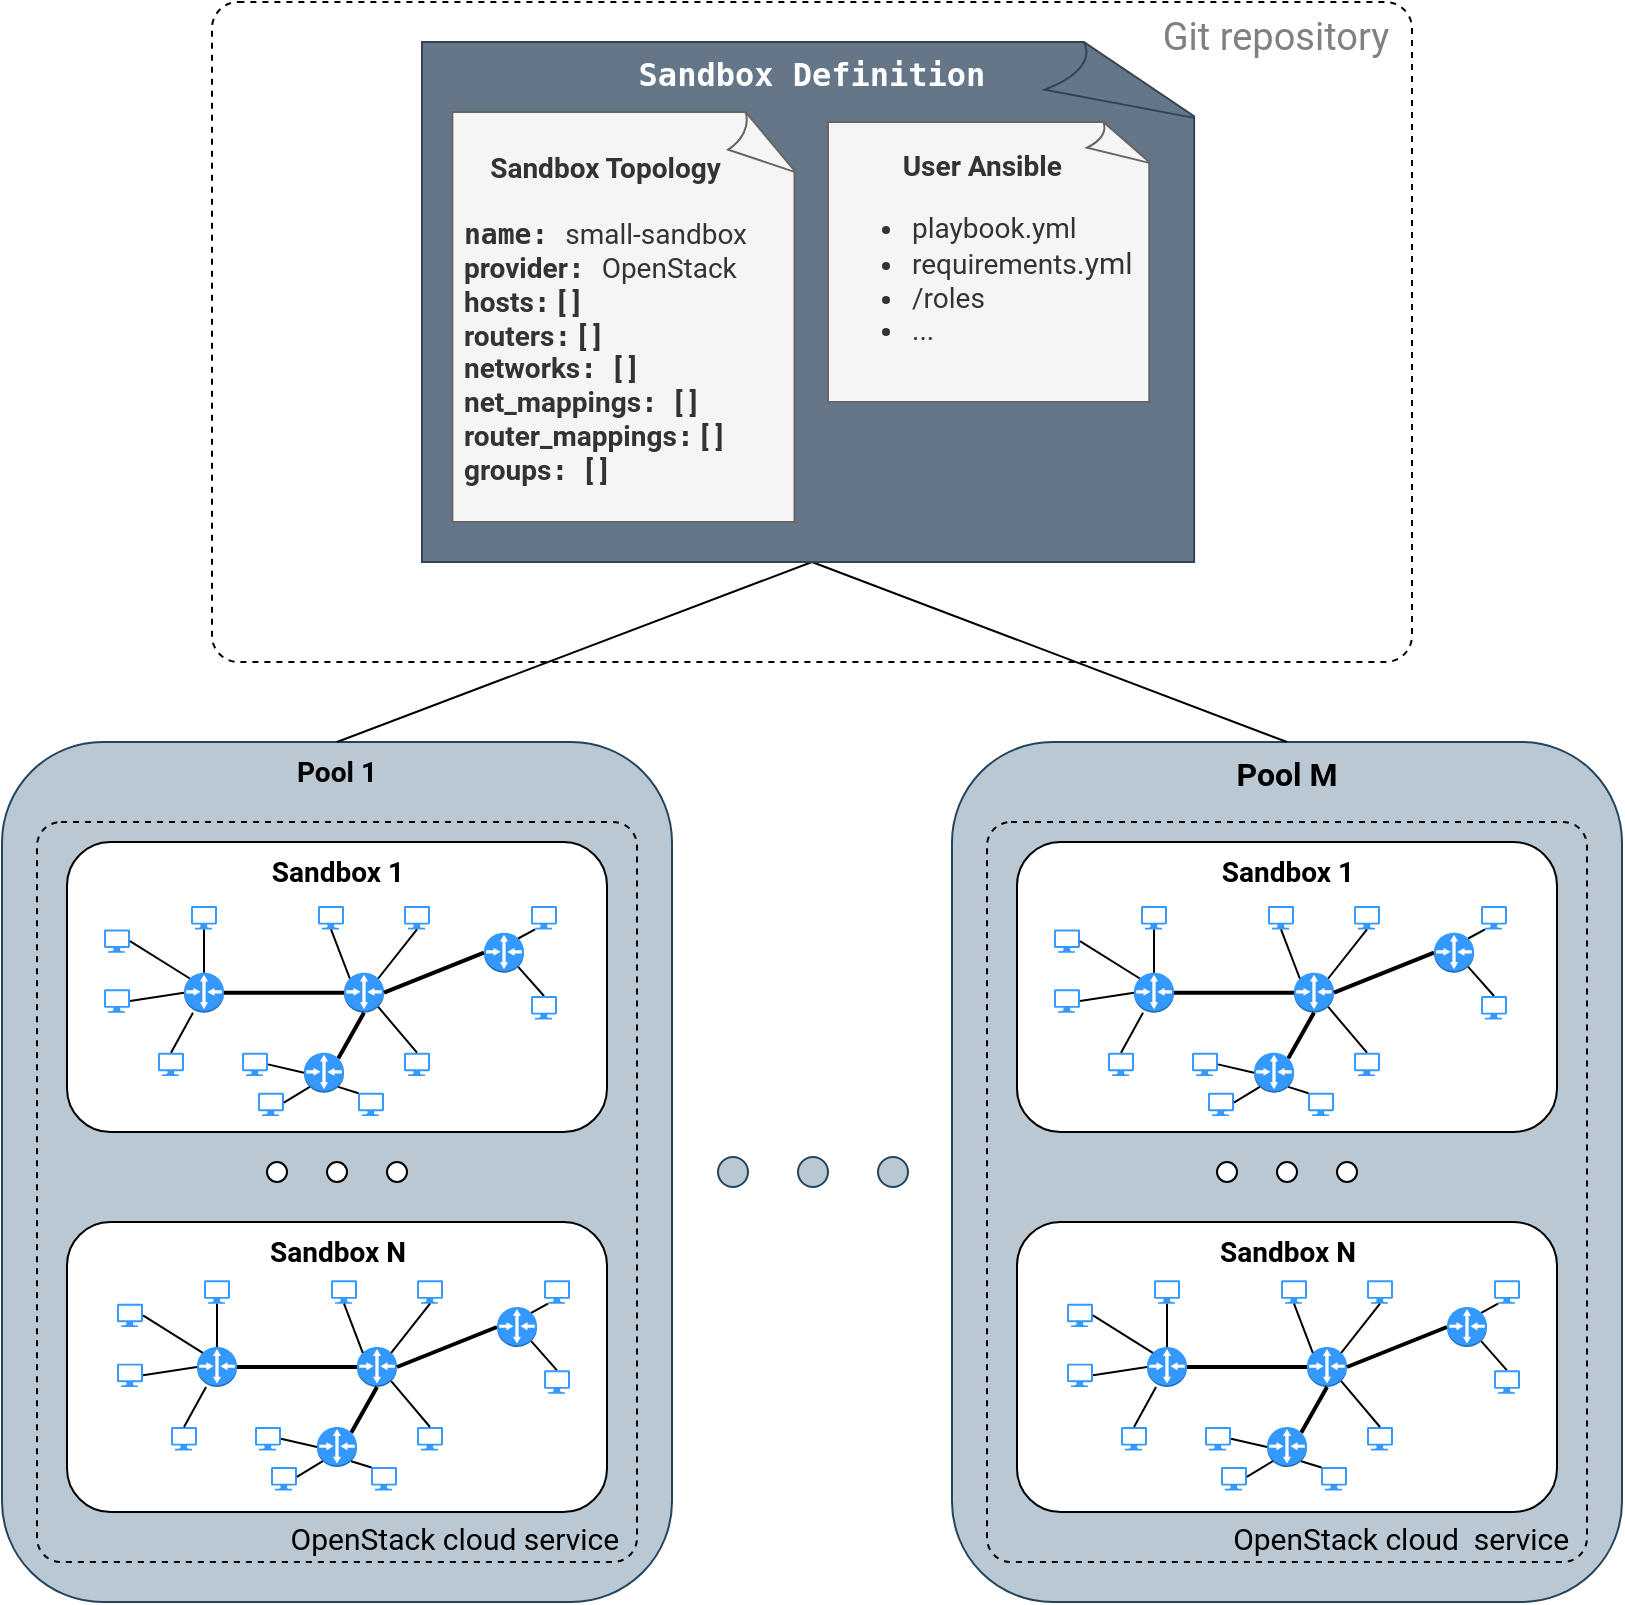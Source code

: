 <mxfile version="13.7.9" type="google"><diagram id="HPnFcRI8RHS1GI5PoUDX" name="Page-1"><mxGraphModel dx="3555" dy="2158" grid="1" gridSize="10" guides="1" tooltips="1" connect="1" arrows="1" fold="1" page="1" pageScale="1" pageWidth="810" pageHeight="800" math="0" shadow="0"><root><mxCell id="0"/><mxCell id="1" parent="0"/><mxCell id="0OAxhVzX8VJ1xQj95YlU-1" value="&lt;font style=&quot;font-size: 14px&quot;&gt;&lt;b&gt;&lt;font data-font-src=&quot;https://fonts.googleapis.com/css?family=Open+Sans&quot; style=&quot;font-size: 14px&quot; face=&quot;Roboto&quot;&gt;Pool 1&lt;br&gt;&lt;/font&gt;&lt;/b&gt;&lt;/font&gt;" style="rounded=1;whiteSpace=wrap;html=1;strokeColor=#23445d;strokeWidth=1;verticalAlign=top;fillColor=#bac8d3;fontStyle=0" parent="1" vertex="1"><mxGeometry y="370" width="335" height="430" as="geometry"/></mxCell><mxCell id="0OAxhVzX8VJ1xQj95YlU-338" value="&lt;div style=&quot;font-size: 15px&quot;&gt;&lt;font color=&quot;#000000&quot;&gt;OpenStack cloud service&amp;nbsp;&lt;/font&gt;&amp;nbsp; &lt;br style=&quot;font-size: 15px&quot;&gt;&lt;/div&gt;" style="rounded=1;whiteSpace=wrap;html=1;dashed=1;strokeWidth=1;fontFamily=Roboto;fontSize=15;align=right;arcSize=4;verticalAlign=bottom;fontStyle=0;fillColor=none;fontSource=https%3A%2F%2Ffonts.googleapis.com%2Fcss%3Ffamily%3DOpen%2BSans;fontColor=#808080;" parent="1" vertex="1"><mxGeometry x="17.5" y="410" width="300" height="370" as="geometry"/></mxCell><mxCell id="0OAxhVzX8VJ1xQj95YlU-268" value="&lt;font style=&quot;font-size: 16px&quot;&gt;&lt;b&gt;&lt;font data-font-src=&quot;https://fonts.googleapis.com/css?family=Open+Sans&quot; style=&quot;font-size: 16px&quot; face=&quot;Roboto&quot;&gt;Pool M&lt;br&gt;&lt;/font&gt;&lt;/b&gt;&lt;/font&gt;" style="rounded=1;whiteSpace=wrap;html=1;strokeColor=#23445d;strokeWidth=1;verticalAlign=top;fillColor=#bac8d3;" parent="1" vertex="1"><mxGeometry x="475" y="370" width="335" height="430" as="geometry"/></mxCell><mxCell id="0OAxhVzX8VJ1xQj95YlU-344" value="&lt;div style=&quot;font-size: 15px&quot;&gt;&lt;font color=&quot;#FFFFFF&quot;&gt;&lt;font color=&quot;#000000&quot;&gt;OpenStack cloud&amp;nbsp; service&lt;/font&gt;&amp;nbsp;&amp;nbsp; &lt;br style=&quot;font-size: 15px&quot;&gt;&lt;/font&gt;&lt;/div&gt;" style="rounded=1;whiteSpace=wrap;html=1;dashed=1;strokeWidth=1;fontFamily=Roboto;fontSize=15;align=right;arcSize=4;verticalAlign=bottom;fontStyle=0;fillColor=none;fontSource=https%3A%2F%2Ffonts.googleapis.com%2Fcss%3Ffamily%3DOpen%2BSans;fontColor=#808080;" parent="1" vertex="1"><mxGeometry x="492.5" y="410" width="300" height="370" as="geometry"/></mxCell><mxCell id="0OAxhVzX8VJ1xQj95YlU-339" value="Git repository&amp;nbsp;&amp;nbsp; " style="rounded=1;whiteSpace=wrap;html=1;dashed=1;strokeWidth=1;fontFamily=Roboto;fontSize=19;align=right;arcSize=4;verticalAlign=top;fontStyle=0;fillColor=none;fontSource=https%3A%2F%2Ffonts.googleapis.com%2Fcss%3Ffamily%3DOpen%2BSans;fontColor=#808080;" parent="1" vertex="1"><mxGeometry x="105" width="600" height="330" as="geometry"/></mxCell><mxCell id="0OAxhVzX8VJ1xQj95YlU-263" value="" style="ellipse;whiteSpace=wrap;html=1;aspect=fixed;strokeWidth=1;fillColor=#bac8d3;strokeColor=#23445d;" parent="1" vertex="1"><mxGeometry x="358" y="577.5" width="15" height="15" as="geometry"/></mxCell><mxCell id="0OAxhVzX8VJ1xQj95YlU-264" value="" style="ellipse;whiteSpace=wrap;html=1;aspect=fixed;strokeWidth=1;fillColor=#bac8d3;strokeColor=#23445d;" parent="1" vertex="1"><mxGeometry x="398" y="577.5" width="15" height="15" as="geometry"/></mxCell><mxCell id="0OAxhVzX8VJ1xQj95YlU-265" value="" style="ellipse;whiteSpace=wrap;html=1;aspect=fixed;strokeWidth=1;fillColor=#bac8d3;strokeColor=#23445d;" parent="1" vertex="1"><mxGeometry x="438" y="577.5" width="15" height="15" as="geometry"/></mxCell><mxCell id="0OAxhVzX8VJ1xQj95YlU-41" value="&lt;div style=&quot;font-size: 14px&quot; align=&quot;center&quot;&gt;&lt;font style=&quot;font-size: 14px&quot;&gt;&lt;b&gt;&lt;font data-font-src=&quot;https://fonts.googleapis.com/css?family=Open+Sans&quot; style=&quot;font-size: 14px&quot; face=&quot;Roboto&quot;&gt;Sandbox &lt;/font&gt;&lt;font data-font-src=&quot;https://fonts.googleapis.com/css?family=Open+Sans&quot; style=&quot;font-size: 14px&quot; face=&quot;Roboto&quot;&gt;1&lt;/font&gt;&lt;/b&gt;&lt;/font&gt;&lt;/div&gt;" style="rounded=1;whiteSpace=wrap;html=1;align=center;verticalAlign=top;fontStyle=0" parent="1" vertex="1"><mxGeometry x="32.5" y="420" width="270" height="145" as="geometry"/></mxCell><mxCell id="0OAxhVzX8VJ1xQj95YlU-43" value="" style="outlineConnect=0;dashed=0;verticalLabelPosition=bottom;verticalAlign=top;align=center;html=1;shape=mxgraph.aws3.router;gradientColor=none;strokeWidth=9;fillColor=#3399FF;fontStyle=0" parent="1" vertex="1"><mxGeometry x="91" y="485.35" width="20" height="20" as="geometry"/></mxCell><mxCell id="0OAxhVzX8VJ1xQj95YlU-44" value="" style="outlineConnect=0;dashed=0;verticalLabelPosition=bottom;verticalAlign=top;align=center;html=1;shape=mxgraph.aws3.router;gradientColor=none;strokeWidth=9;fillColor=#3399FF;fontStyle=0" parent="1" vertex="1"><mxGeometry x="171" y="485.35" width="20" height="20" as="geometry"/></mxCell><mxCell id="0OAxhVzX8VJ1xQj95YlU-47" style="edgeStyle=orthogonalEdgeStyle;rounded=0;orthogonalLoop=1;jettySize=auto;html=1;exitX=1;exitY=0.5;exitDx=0;exitDy=0;exitPerimeter=0;entryX=0;entryY=0.5;entryDx=0;entryDy=0;entryPerimeter=0;endArrow=none;endFill=0;strokeWidth=2;fontStyle=0" parent="1" source="0OAxhVzX8VJ1xQj95YlU-43" target="0OAxhVzX8VJ1xQj95YlU-44" edge="1"><mxGeometry relative="1" as="geometry"/></mxCell><mxCell id="0OAxhVzX8VJ1xQj95YlU-49" style="rounded=0;orthogonalLoop=1;jettySize=auto;html=1;exitX=0;exitY=0.5;exitDx=0;exitDy=0;exitPerimeter=0;entryX=1;entryY=0.5;entryDx=0;entryDy=0;entryPerimeter=0;endArrow=none;endFill=0;strokeWidth=2;fontStyle=0" parent="1" source="0OAxhVzX8VJ1xQj95YlU-45" target="0OAxhVzX8VJ1xQj95YlU-44" edge="1"><mxGeometry relative="1" as="geometry"/></mxCell><mxCell id="0OAxhVzX8VJ1xQj95YlU-45" value="" style="outlineConnect=0;dashed=0;verticalLabelPosition=bottom;verticalAlign=top;align=center;html=1;shape=mxgraph.aws3.router;gradientColor=none;strokeWidth=9;fillColor=#3399FF;fontStyle=0" parent="1" vertex="1"><mxGeometry x="241" y="465.35" width="20" height="20" as="geometry"/></mxCell><mxCell id="0OAxhVzX8VJ1xQj95YlU-48" style="rounded=0;orthogonalLoop=1;jettySize=auto;html=1;exitX=0.855;exitY=0.145;exitDx=0;exitDy=0;exitPerimeter=0;entryX=0.5;entryY=1;entryDx=0;entryDy=0;entryPerimeter=0;endArrow=none;endFill=0;strokeWidth=2;fontStyle=0" parent="1" source="0OAxhVzX8VJ1xQj95YlU-46" target="0OAxhVzX8VJ1xQj95YlU-44" edge="1"><mxGeometry relative="1" as="geometry"/></mxCell><mxCell id="0OAxhVzX8VJ1xQj95YlU-46" value="" style="outlineConnect=0;dashed=0;verticalLabelPosition=bottom;verticalAlign=top;align=center;html=1;shape=mxgraph.aws3.router;gradientColor=none;strokeWidth=9;fillColor=#3399FF;fontStyle=0" parent="1" vertex="1"><mxGeometry x="151" y="525.35" width="20" height="20" as="geometry"/></mxCell><mxCell id="0OAxhVzX8VJ1xQj95YlU-51" value="" style="aspect=fixed;pointerEvents=1;shadow=0;dashed=0;html=1;strokeColor=none;labelPosition=center;verticalLabelPosition=bottom;verticalAlign=top;align=center;shape=mxgraph.azure.computer;fillColor=#3399FF;fontStyle=0" parent="1" vertex="1"><mxGeometry x="51" y="463.7" width="13" height="11.7" as="geometry"/></mxCell><mxCell id="0OAxhVzX8VJ1xQj95YlU-68" style="edgeStyle=none;rounded=0;orthogonalLoop=1;jettySize=auto;html=1;exitX=0.145;exitY=0.145;exitDx=0;exitDy=0;exitPerimeter=0;entryX=1;entryY=0.5;entryDx=0;entryDy=0;entryPerimeter=0;endArrow=none;endFill=0;fontStyle=0" parent="1" source="0OAxhVzX8VJ1xQj95YlU-43" target="0OAxhVzX8VJ1xQj95YlU-51" edge="1"><mxGeometry relative="1" as="geometry"/></mxCell><mxCell id="0OAxhVzX8VJ1xQj95YlU-55" value="" style="aspect=fixed;pointerEvents=1;shadow=0;dashed=0;html=1;strokeColor=none;labelPosition=center;verticalLabelPosition=bottom;verticalAlign=top;align=center;shape=mxgraph.azure.computer;fillColor=#3399FF;fontStyle=0" parent="1" vertex="1"><mxGeometry x="51" y="493.65" width="13" height="11.7" as="geometry"/></mxCell><mxCell id="0OAxhVzX8VJ1xQj95YlU-69" style="edgeStyle=none;rounded=0;orthogonalLoop=1;jettySize=auto;html=1;exitX=0;exitY=0.5;exitDx=0;exitDy=0;exitPerimeter=0;entryX=1;entryY=0.5;entryDx=0;entryDy=0;entryPerimeter=0;endArrow=none;endFill=0;fontStyle=0" parent="1" source="0OAxhVzX8VJ1xQj95YlU-43" target="0OAxhVzX8VJ1xQj95YlU-55" edge="1"><mxGeometry relative="1" as="geometry"/></mxCell><mxCell id="0OAxhVzX8VJ1xQj95YlU-56" value="" style="aspect=fixed;pointerEvents=1;shadow=0;dashed=0;html=1;strokeColor=none;labelPosition=center;verticalLabelPosition=bottom;verticalAlign=top;align=center;shape=mxgraph.azure.computer;fillColor=#3399FF;fontStyle=0" parent="1" vertex="1"><mxGeometry x="94.5" y="452" width="13" height="11.7" as="geometry"/></mxCell><mxCell id="0OAxhVzX8VJ1xQj95YlU-67" style="edgeStyle=none;rounded=0;orthogonalLoop=1;jettySize=auto;html=1;exitX=0.5;exitY=0;exitDx=0;exitDy=0;exitPerimeter=0;entryX=0.5;entryY=1;entryDx=0;entryDy=0;entryPerimeter=0;endArrow=none;endFill=0;fontStyle=0" parent="1" source="0OAxhVzX8VJ1xQj95YlU-43" target="0OAxhVzX8VJ1xQj95YlU-56" edge="1"><mxGeometry relative="1" as="geometry"/></mxCell><mxCell id="0OAxhVzX8VJ1xQj95YlU-57" value="" style="aspect=fixed;pointerEvents=1;shadow=0;dashed=0;html=1;strokeColor=none;labelPosition=center;verticalLabelPosition=bottom;verticalAlign=top;align=center;shape=mxgraph.azure.computer;fillColor=#3399FF;fontStyle=0" parent="1" vertex="1"><mxGeometry x="78" y="525.35" width="13" height="11.7" as="geometry"/></mxCell><mxCell id="0OAxhVzX8VJ1xQj95YlU-70" style="edgeStyle=none;rounded=0;orthogonalLoop=1;jettySize=auto;html=1;entryX=0.5;entryY=0;entryDx=0;entryDy=0;entryPerimeter=0;endArrow=none;endFill=0;fontStyle=0" parent="1" source="0OAxhVzX8VJ1xQj95YlU-43" target="0OAxhVzX8VJ1xQj95YlU-57" edge="1"><mxGeometry relative="1" as="geometry"/></mxCell><mxCell id="0OAxhVzX8VJ1xQj95YlU-58" value="" style="aspect=fixed;pointerEvents=1;shadow=0;dashed=0;html=1;strokeColor=none;labelPosition=center;verticalLabelPosition=bottom;verticalAlign=top;align=center;shape=mxgraph.azure.computer;fillColor=#3399FF;fontStyle=0" parent="1" vertex="1"><mxGeometry x="201" y="452" width="13" height="11.7" as="geometry"/></mxCell><mxCell id="0OAxhVzX8VJ1xQj95YlU-72" style="edgeStyle=none;rounded=0;orthogonalLoop=1;jettySize=auto;html=1;exitX=0.855;exitY=0.145;exitDx=0;exitDy=0;exitPerimeter=0;entryX=0.5;entryY=1;entryDx=0;entryDy=0;entryPerimeter=0;endArrow=none;endFill=0;fontStyle=0" parent="1" source="0OAxhVzX8VJ1xQj95YlU-44" target="0OAxhVzX8VJ1xQj95YlU-58" edge="1"><mxGeometry relative="1" as="geometry"/></mxCell><mxCell id="0OAxhVzX8VJ1xQj95YlU-59" value="" style="aspect=fixed;pointerEvents=1;shadow=0;dashed=0;html=1;strokeColor=none;labelPosition=center;verticalLabelPosition=bottom;verticalAlign=top;align=center;shape=mxgraph.azure.computer;fillColor=#3399FF;fontStyle=0" parent="1" vertex="1"><mxGeometry x="158" y="452" width="13" height="11.7" as="geometry"/></mxCell><mxCell id="0OAxhVzX8VJ1xQj95YlU-71" style="edgeStyle=none;rounded=0;orthogonalLoop=1;jettySize=auto;html=1;exitX=0.145;exitY=0.145;exitDx=0;exitDy=0;exitPerimeter=0;entryX=0.5;entryY=1;entryDx=0;entryDy=0;entryPerimeter=0;endArrow=none;endFill=0;fontStyle=0" parent="1" source="0OAxhVzX8VJ1xQj95YlU-44" target="0OAxhVzX8VJ1xQj95YlU-59" edge="1"><mxGeometry relative="1" as="geometry"/></mxCell><mxCell id="0OAxhVzX8VJ1xQj95YlU-77" style="edgeStyle=none;rounded=0;orthogonalLoop=1;jettySize=auto;html=1;exitX=0.5;exitY=0;exitDx=0;exitDy=0;exitPerimeter=0;entryX=0.855;entryY=0.855;entryDx=0;entryDy=0;entryPerimeter=0;endArrow=none;endFill=0;strokeWidth=1;fontStyle=0" parent="1" source="0OAxhVzX8VJ1xQj95YlU-60" target="0OAxhVzX8VJ1xQj95YlU-45" edge="1"><mxGeometry relative="1" as="geometry"/></mxCell><mxCell id="0OAxhVzX8VJ1xQj95YlU-60" value="" style="aspect=fixed;pointerEvents=1;shadow=0;dashed=0;html=1;strokeColor=none;labelPosition=center;verticalLabelPosition=bottom;verticalAlign=top;align=center;shape=mxgraph.azure.computer;fillColor=#3399FF;fontStyle=0" parent="1" vertex="1"><mxGeometry x="264.5" y="497" width="13" height="11.7" as="geometry"/></mxCell><mxCell id="0OAxhVzX8VJ1xQj95YlU-78" style="edgeStyle=none;rounded=0;orthogonalLoop=1;jettySize=auto;html=1;exitX=0.155;exitY=1;exitDx=0;exitDy=0;exitPerimeter=0;entryX=0.855;entryY=0.145;entryDx=0;entryDy=0;entryPerimeter=0;endArrow=none;endFill=0;strokeWidth=1;fontStyle=0" parent="1" source="0OAxhVzX8VJ1xQj95YlU-61" target="0OAxhVzX8VJ1xQj95YlU-45" edge="1"><mxGeometry relative="1" as="geometry"/></mxCell><mxCell id="0OAxhVzX8VJ1xQj95YlU-61" value="" style="aspect=fixed;pointerEvents=1;shadow=0;dashed=0;html=1;strokeColor=none;labelPosition=center;verticalLabelPosition=bottom;verticalAlign=top;align=center;shape=mxgraph.azure.computer;fillColor=#3399FF;fontStyle=0" parent="1" vertex="1"><mxGeometry x="264.5" y="452" width="13" height="11.7" as="geometry"/></mxCell><mxCell id="0OAxhVzX8VJ1xQj95YlU-63" value="" style="aspect=fixed;pointerEvents=1;shadow=0;dashed=0;html=1;strokeColor=none;labelPosition=center;verticalLabelPosition=bottom;verticalAlign=top;align=center;shape=mxgraph.azure.computer;fillColor=#3399FF;fontStyle=0" parent="1" vertex="1"><mxGeometry x="120" y="525.35" width="13" height="11.7" as="geometry"/></mxCell><mxCell id="0OAxhVzX8VJ1xQj95YlU-73" style="edgeStyle=none;rounded=0;orthogonalLoop=1;jettySize=auto;html=1;exitX=0;exitY=0.5;exitDx=0;exitDy=0;exitPerimeter=0;entryX=1;entryY=0.5;entryDx=0;entryDy=0;entryPerimeter=0;endArrow=none;endFill=0;strokeWidth=1;fontStyle=0" parent="1" source="0OAxhVzX8VJ1xQj95YlU-46" target="0OAxhVzX8VJ1xQj95YlU-63" edge="1"><mxGeometry relative="1" as="geometry"/></mxCell><mxCell id="0OAxhVzX8VJ1xQj95YlU-64" value="" style="aspect=fixed;pointerEvents=1;shadow=0;dashed=0;html=1;strokeColor=none;labelPosition=center;verticalLabelPosition=bottom;verticalAlign=top;align=center;shape=mxgraph.azure.computer;fillColor=#3399FF;fontStyle=0" parent="1" vertex="1"><mxGeometry x="201" y="525.35" width="13" height="11.7" as="geometry"/></mxCell><mxCell id="0OAxhVzX8VJ1xQj95YlU-76" style="edgeStyle=none;rounded=0;orthogonalLoop=1;jettySize=auto;html=1;exitX=0.855;exitY=0.855;exitDx=0;exitDy=0;exitPerimeter=0;entryX=0.5;entryY=0;entryDx=0;entryDy=0;entryPerimeter=0;endArrow=none;endFill=0;strokeWidth=1;fontStyle=0" parent="1" source="0OAxhVzX8VJ1xQj95YlU-44" target="0OAxhVzX8VJ1xQj95YlU-64" edge="1"><mxGeometry relative="1" as="geometry"/></mxCell><mxCell id="0OAxhVzX8VJ1xQj95YlU-65" value="" style="aspect=fixed;pointerEvents=1;shadow=0;dashed=0;html=1;strokeColor=none;labelPosition=center;verticalLabelPosition=bottom;verticalAlign=top;align=center;shape=mxgraph.azure.computer;fillColor=#3399FF;fontStyle=0" parent="1" vertex="1"><mxGeometry x="178" y="545.35" width="13" height="11.7" as="geometry"/></mxCell><mxCell id="0OAxhVzX8VJ1xQj95YlU-75" style="edgeStyle=none;rounded=0;orthogonalLoop=1;jettySize=auto;html=1;exitX=0.855;exitY=0.855;exitDx=0;exitDy=0;exitPerimeter=0;entryX=0.02;entryY=0.02;entryDx=0;entryDy=0;entryPerimeter=0;endArrow=none;endFill=0;strokeWidth=1;fontStyle=0" parent="1" source="0OAxhVzX8VJ1xQj95YlU-46" target="0OAxhVzX8VJ1xQj95YlU-65" edge="1"><mxGeometry relative="1" as="geometry"/></mxCell><mxCell id="0OAxhVzX8VJ1xQj95YlU-66" value="" style="aspect=fixed;pointerEvents=1;shadow=0;dashed=0;html=1;strokeColor=none;labelPosition=center;verticalLabelPosition=bottom;verticalAlign=top;align=center;shape=mxgraph.azure.computer;fillColor=#3399FF;fontStyle=0" parent="1" vertex="1"><mxGeometry x="128" y="545.35" width="13" height="11.7" as="geometry"/></mxCell><mxCell id="0OAxhVzX8VJ1xQj95YlU-74" style="edgeStyle=none;rounded=0;orthogonalLoop=1;jettySize=auto;html=1;exitX=0.145;exitY=0.855;exitDx=0;exitDy=0;exitPerimeter=0;entryX=0.995;entryY=0.424;entryDx=0;entryDy=0;entryPerimeter=0;endArrow=none;endFill=0;strokeWidth=1;fontStyle=0" parent="1" source="0OAxhVzX8VJ1xQj95YlU-46" target="0OAxhVzX8VJ1xQj95YlU-66" edge="1"><mxGeometry relative="1" as="geometry"/></mxCell><mxCell id="0OAxhVzX8VJ1xQj95YlU-269" value="" style="group" parent="1" vertex="1" connectable="0"><mxGeometry x="507.5" y="610" width="270" height="145" as="geometry"/></mxCell><mxCell id="0OAxhVzX8VJ1xQj95YlU-270" value="&lt;div style=&quot;font-size: 14px&quot; align=&quot;center&quot;&gt;&lt;font style=&quot;font-size: 14px&quot;&gt;&lt;b&gt;&lt;font data-font-src=&quot;https://fonts.googleapis.com/css?family=Open+Sans&quot; style=&quot;font-size: 14px&quot; face=&quot;Roboto&quot;&gt;Sandbox &lt;/font&gt;&lt;font data-font-src=&quot;https://fonts.googleapis.com/css?family=Open+Sans&quot; style=&quot;font-size: 14px&quot; face=&quot;Roboto&quot;&gt;N&lt;/font&gt;&lt;/b&gt;&lt;/font&gt;&lt;/div&gt;" style="rounded=1;whiteSpace=wrap;html=1;align=center;verticalAlign=top;" parent="0OAxhVzX8VJ1xQj95YlU-269" vertex="1"><mxGeometry width="270" height="145" as="geometry"/></mxCell><mxCell id="0OAxhVzX8VJ1xQj95YlU-271" value="" style="outlineConnect=0;dashed=0;verticalLabelPosition=bottom;verticalAlign=top;align=center;html=1;shape=mxgraph.aws3.router;gradientColor=none;strokeWidth=9;fillColor=#3399FF;" parent="0OAxhVzX8VJ1xQj95YlU-269" vertex="1"><mxGeometry x="65" y="62.5" width="20" height="20" as="geometry"/></mxCell><mxCell id="0OAxhVzX8VJ1xQj95YlU-272" value="" style="outlineConnect=0;dashed=0;verticalLabelPosition=bottom;verticalAlign=top;align=center;html=1;shape=mxgraph.aws3.router;gradientColor=none;strokeWidth=9;fillColor=#3399FF;" parent="0OAxhVzX8VJ1xQj95YlU-269" vertex="1"><mxGeometry x="145" y="62.5" width="20" height="20" as="geometry"/></mxCell><mxCell id="0OAxhVzX8VJ1xQj95YlU-273" style="edgeStyle=orthogonalEdgeStyle;rounded=0;orthogonalLoop=1;jettySize=auto;html=1;exitX=1;exitY=0.5;exitDx=0;exitDy=0;exitPerimeter=0;entryX=0;entryY=0.5;entryDx=0;entryDy=0;entryPerimeter=0;endArrow=none;endFill=0;strokeWidth=2;" parent="0OAxhVzX8VJ1xQj95YlU-269" source="0OAxhVzX8VJ1xQj95YlU-271" target="0OAxhVzX8VJ1xQj95YlU-272" edge="1"><mxGeometry relative="1" as="geometry"/></mxCell><mxCell id="0OAxhVzX8VJ1xQj95YlU-274" style="rounded=0;orthogonalLoop=1;jettySize=auto;html=1;exitX=0;exitY=0.5;exitDx=0;exitDy=0;exitPerimeter=0;entryX=1;entryY=0.5;entryDx=0;entryDy=0;entryPerimeter=0;endArrow=none;endFill=0;strokeWidth=2;" parent="0OAxhVzX8VJ1xQj95YlU-269" source="0OAxhVzX8VJ1xQj95YlU-275" target="0OAxhVzX8VJ1xQj95YlU-272" edge="1"><mxGeometry relative="1" as="geometry"/></mxCell><mxCell id="0OAxhVzX8VJ1xQj95YlU-275" value="" style="outlineConnect=0;dashed=0;verticalLabelPosition=bottom;verticalAlign=top;align=center;html=1;shape=mxgraph.aws3.router;gradientColor=none;strokeWidth=9;fillColor=#3399FF;" parent="0OAxhVzX8VJ1xQj95YlU-269" vertex="1"><mxGeometry x="215" y="42.5" width="20" height="20" as="geometry"/></mxCell><mxCell id="0OAxhVzX8VJ1xQj95YlU-276" style="rounded=0;orthogonalLoop=1;jettySize=auto;html=1;exitX=0.855;exitY=0.145;exitDx=0;exitDy=0;exitPerimeter=0;entryX=0.5;entryY=1;entryDx=0;entryDy=0;entryPerimeter=0;endArrow=none;endFill=0;strokeWidth=2;" parent="0OAxhVzX8VJ1xQj95YlU-269" source="0OAxhVzX8VJ1xQj95YlU-277" target="0OAxhVzX8VJ1xQj95YlU-272" edge="1"><mxGeometry relative="1" as="geometry"/></mxCell><mxCell id="0OAxhVzX8VJ1xQj95YlU-277" value="" style="outlineConnect=0;dashed=0;verticalLabelPosition=bottom;verticalAlign=top;align=center;html=1;shape=mxgraph.aws3.router;gradientColor=none;strokeWidth=9;fillColor=#3399FF;" parent="0OAxhVzX8VJ1xQj95YlU-269" vertex="1"><mxGeometry x="125" y="102.5" width="20" height="20" as="geometry"/></mxCell><mxCell id="0OAxhVzX8VJ1xQj95YlU-278" value="" style="aspect=fixed;pointerEvents=1;shadow=0;dashed=0;html=1;strokeColor=none;labelPosition=center;verticalLabelPosition=bottom;verticalAlign=top;align=center;shape=mxgraph.azure.computer;fillColor=#3399FF;" parent="0OAxhVzX8VJ1xQj95YlU-269" vertex="1"><mxGeometry x="25" y="40.85" width="13" height="11.7" as="geometry"/></mxCell><mxCell id="0OAxhVzX8VJ1xQj95YlU-279" style="edgeStyle=none;rounded=0;orthogonalLoop=1;jettySize=auto;html=1;exitX=0.145;exitY=0.145;exitDx=0;exitDy=0;exitPerimeter=0;entryX=1;entryY=0.5;entryDx=0;entryDy=0;entryPerimeter=0;endArrow=none;endFill=0;" parent="0OAxhVzX8VJ1xQj95YlU-269" source="0OAxhVzX8VJ1xQj95YlU-271" target="0OAxhVzX8VJ1xQj95YlU-278" edge="1"><mxGeometry relative="1" as="geometry"/></mxCell><mxCell id="0OAxhVzX8VJ1xQj95YlU-280" value="" style="aspect=fixed;pointerEvents=1;shadow=0;dashed=0;html=1;strokeColor=none;labelPosition=center;verticalLabelPosition=bottom;verticalAlign=top;align=center;shape=mxgraph.azure.computer;fillColor=#3399FF;" parent="0OAxhVzX8VJ1xQj95YlU-269" vertex="1"><mxGeometry x="25" y="70.8" width="13" height="11.7" as="geometry"/></mxCell><mxCell id="0OAxhVzX8VJ1xQj95YlU-281" style="edgeStyle=none;rounded=0;orthogonalLoop=1;jettySize=auto;html=1;exitX=0;exitY=0.5;exitDx=0;exitDy=0;exitPerimeter=0;entryX=1;entryY=0.5;entryDx=0;entryDy=0;entryPerimeter=0;endArrow=none;endFill=0;" parent="0OAxhVzX8VJ1xQj95YlU-269" source="0OAxhVzX8VJ1xQj95YlU-271" target="0OAxhVzX8VJ1xQj95YlU-280" edge="1"><mxGeometry relative="1" as="geometry"/></mxCell><mxCell id="0OAxhVzX8VJ1xQj95YlU-282" value="" style="aspect=fixed;pointerEvents=1;shadow=0;dashed=0;html=1;strokeColor=none;labelPosition=center;verticalLabelPosition=bottom;verticalAlign=top;align=center;shape=mxgraph.azure.computer;fillColor=#3399FF;" parent="0OAxhVzX8VJ1xQj95YlU-269" vertex="1"><mxGeometry x="68.5" y="29.15" width="13" height="11.7" as="geometry"/></mxCell><mxCell id="0OAxhVzX8VJ1xQj95YlU-283" style="edgeStyle=none;rounded=0;orthogonalLoop=1;jettySize=auto;html=1;exitX=0.5;exitY=0;exitDx=0;exitDy=0;exitPerimeter=0;entryX=0.5;entryY=1;entryDx=0;entryDy=0;entryPerimeter=0;endArrow=none;endFill=0;" parent="0OAxhVzX8VJ1xQj95YlU-269" source="0OAxhVzX8VJ1xQj95YlU-271" target="0OAxhVzX8VJ1xQj95YlU-282" edge="1"><mxGeometry relative="1" as="geometry"/></mxCell><mxCell id="0OAxhVzX8VJ1xQj95YlU-284" value="" style="aspect=fixed;pointerEvents=1;shadow=0;dashed=0;html=1;strokeColor=none;labelPosition=center;verticalLabelPosition=bottom;verticalAlign=top;align=center;shape=mxgraph.azure.computer;fillColor=#3399FF;" parent="0OAxhVzX8VJ1xQj95YlU-269" vertex="1"><mxGeometry x="52" y="102.5" width="13" height="11.7" as="geometry"/></mxCell><mxCell id="0OAxhVzX8VJ1xQj95YlU-285" style="edgeStyle=none;rounded=0;orthogonalLoop=1;jettySize=auto;html=1;entryX=0.5;entryY=0;entryDx=0;entryDy=0;entryPerimeter=0;endArrow=none;endFill=0;" parent="0OAxhVzX8VJ1xQj95YlU-269" source="0OAxhVzX8VJ1xQj95YlU-271" target="0OAxhVzX8VJ1xQj95YlU-284" edge="1"><mxGeometry relative="1" as="geometry"/></mxCell><mxCell id="0OAxhVzX8VJ1xQj95YlU-286" value="" style="aspect=fixed;pointerEvents=1;shadow=0;dashed=0;html=1;strokeColor=none;labelPosition=center;verticalLabelPosition=bottom;verticalAlign=top;align=center;shape=mxgraph.azure.computer;fillColor=#3399FF;" parent="0OAxhVzX8VJ1xQj95YlU-269" vertex="1"><mxGeometry x="175" y="29.15" width="13" height="11.7" as="geometry"/></mxCell><mxCell id="0OAxhVzX8VJ1xQj95YlU-287" style="edgeStyle=none;rounded=0;orthogonalLoop=1;jettySize=auto;html=1;exitX=0.855;exitY=0.145;exitDx=0;exitDy=0;exitPerimeter=0;entryX=0.5;entryY=1;entryDx=0;entryDy=0;entryPerimeter=0;endArrow=none;endFill=0;" parent="0OAxhVzX8VJ1xQj95YlU-269" source="0OAxhVzX8VJ1xQj95YlU-272" target="0OAxhVzX8VJ1xQj95YlU-286" edge="1"><mxGeometry relative="1" as="geometry"/></mxCell><mxCell id="0OAxhVzX8VJ1xQj95YlU-288" value="" style="aspect=fixed;pointerEvents=1;shadow=0;dashed=0;html=1;strokeColor=none;labelPosition=center;verticalLabelPosition=bottom;verticalAlign=top;align=center;shape=mxgraph.azure.computer;fillColor=#3399FF;" parent="0OAxhVzX8VJ1xQj95YlU-269" vertex="1"><mxGeometry x="132" y="29.15" width="13" height="11.7" as="geometry"/></mxCell><mxCell id="0OAxhVzX8VJ1xQj95YlU-289" style="edgeStyle=none;rounded=0;orthogonalLoop=1;jettySize=auto;html=1;exitX=0.145;exitY=0.145;exitDx=0;exitDy=0;exitPerimeter=0;entryX=0.5;entryY=1;entryDx=0;entryDy=0;entryPerimeter=0;endArrow=none;endFill=0;" parent="0OAxhVzX8VJ1xQj95YlU-269" source="0OAxhVzX8VJ1xQj95YlU-272" target="0OAxhVzX8VJ1xQj95YlU-288" edge="1"><mxGeometry relative="1" as="geometry"/></mxCell><mxCell id="0OAxhVzX8VJ1xQj95YlU-290" style="edgeStyle=none;rounded=0;orthogonalLoop=1;jettySize=auto;html=1;exitX=0.5;exitY=0;exitDx=0;exitDy=0;exitPerimeter=0;entryX=0.855;entryY=0.855;entryDx=0;entryDy=0;entryPerimeter=0;endArrow=none;endFill=0;strokeWidth=1;" parent="0OAxhVzX8VJ1xQj95YlU-269" source="0OAxhVzX8VJ1xQj95YlU-291" target="0OAxhVzX8VJ1xQj95YlU-275" edge="1"><mxGeometry relative="1" as="geometry"/></mxCell><mxCell id="0OAxhVzX8VJ1xQj95YlU-291" value="" style="aspect=fixed;pointerEvents=1;shadow=0;dashed=0;html=1;strokeColor=none;labelPosition=center;verticalLabelPosition=bottom;verticalAlign=top;align=center;shape=mxgraph.azure.computer;fillColor=#3399FF;" parent="0OAxhVzX8VJ1xQj95YlU-269" vertex="1"><mxGeometry x="238.5" y="74.15" width="13" height="11.7" as="geometry"/></mxCell><mxCell id="0OAxhVzX8VJ1xQj95YlU-292" style="edgeStyle=none;rounded=0;orthogonalLoop=1;jettySize=auto;html=1;exitX=0.155;exitY=1;exitDx=0;exitDy=0;exitPerimeter=0;entryX=0.855;entryY=0.145;entryDx=0;entryDy=0;entryPerimeter=0;endArrow=none;endFill=0;strokeWidth=1;" parent="0OAxhVzX8VJ1xQj95YlU-269" source="0OAxhVzX8VJ1xQj95YlU-293" target="0OAxhVzX8VJ1xQj95YlU-275" edge="1"><mxGeometry relative="1" as="geometry"/></mxCell><mxCell id="0OAxhVzX8VJ1xQj95YlU-293" value="" style="aspect=fixed;pointerEvents=1;shadow=0;dashed=0;html=1;strokeColor=none;labelPosition=center;verticalLabelPosition=bottom;verticalAlign=top;align=center;shape=mxgraph.azure.computer;fillColor=#3399FF;" parent="0OAxhVzX8VJ1xQj95YlU-269" vertex="1"><mxGeometry x="238.5" y="29.15" width="13" height="11.7" as="geometry"/></mxCell><mxCell id="0OAxhVzX8VJ1xQj95YlU-294" value="" style="aspect=fixed;pointerEvents=1;shadow=0;dashed=0;html=1;strokeColor=none;labelPosition=center;verticalLabelPosition=bottom;verticalAlign=top;align=center;shape=mxgraph.azure.computer;fillColor=#3399FF;" parent="0OAxhVzX8VJ1xQj95YlU-269" vertex="1"><mxGeometry x="94" y="102.5" width="13" height="11.7" as="geometry"/></mxCell><mxCell id="0OAxhVzX8VJ1xQj95YlU-295" style="edgeStyle=none;rounded=0;orthogonalLoop=1;jettySize=auto;html=1;exitX=0;exitY=0.5;exitDx=0;exitDy=0;exitPerimeter=0;entryX=1;entryY=0.5;entryDx=0;entryDy=0;entryPerimeter=0;endArrow=none;endFill=0;strokeWidth=1;" parent="0OAxhVzX8VJ1xQj95YlU-269" source="0OAxhVzX8VJ1xQj95YlU-277" target="0OAxhVzX8VJ1xQj95YlU-294" edge="1"><mxGeometry relative="1" as="geometry"/></mxCell><mxCell id="0OAxhVzX8VJ1xQj95YlU-296" value="" style="aspect=fixed;pointerEvents=1;shadow=0;dashed=0;html=1;strokeColor=none;labelPosition=center;verticalLabelPosition=bottom;verticalAlign=top;align=center;shape=mxgraph.azure.computer;fillColor=#3399FF;" parent="0OAxhVzX8VJ1xQj95YlU-269" vertex="1"><mxGeometry x="175" y="102.5" width="13" height="11.7" as="geometry"/></mxCell><mxCell id="0OAxhVzX8VJ1xQj95YlU-297" style="edgeStyle=none;rounded=0;orthogonalLoop=1;jettySize=auto;html=1;exitX=0.855;exitY=0.855;exitDx=0;exitDy=0;exitPerimeter=0;entryX=0.5;entryY=0;entryDx=0;entryDy=0;entryPerimeter=0;endArrow=none;endFill=0;strokeWidth=1;" parent="0OAxhVzX8VJ1xQj95YlU-269" source="0OAxhVzX8VJ1xQj95YlU-272" target="0OAxhVzX8VJ1xQj95YlU-296" edge="1"><mxGeometry relative="1" as="geometry"/></mxCell><mxCell id="0OAxhVzX8VJ1xQj95YlU-298" value="" style="aspect=fixed;pointerEvents=1;shadow=0;dashed=0;html=1;strokeColor=none;labelPosition=center;verticalLabelPosition=bottom;verticalAlign=top;align=center;shape=mxgraph.azure.computer;fillColor=#3399FF;" parent="0OAxhVzX8VJ1xQj95YlU-269" vertex="1"><mxGeometry x="152" y="122.5" width="13" height="11.7" as="geometry"/></mxCell><mxCell id="0OAxhVzX8VJ1xQj95YlU-299" style="edgeStyle=none;rounded=0;orthogonalLoop=1;jettySize=auto;html=1;exitX=0.855;exitY=0.855;exitDx=0;exitDy=0;exitPerimeter=0;entryX=0.02;entryY=0.02;entryDx=0;entryDy=0;entryPerimeter=0;endArrow=none;endFill=0;strokeWidth=1;" parent="0OAxhVzX8VJ1xQj95YlU-269" source="0OAxhVzX8VJ1xQj95YlU-277" target="0OAxhVzX8VJ1xQj95YlU-298" edge="1"><mxGeometry relative="1" as="geometry"/></mxCell><mxCell id="0OAxhVzX8VJ1xQj95YlU-300" value="" style="aspect=fixed;pointerEvents=1;shadow=0;dashed=0;html=1;strokeColor=none;labelPosition=center;verticalLabelPosition=bottom;verticalAlign=top;align=center;shape=mxgraph.azure.computer;fillColor=#3399FF;" parent="0OAxhVzX8VJ1xQj95YlU-269" vertex="1"><mxGeometry x="102" y="122.5" width="13" height="11.7" as="geometry"/></mxCell><mxCell id="0OAxhVzX8VJ1xQj95YlU-301" style="edgeStyle=none;rounded=0;orthogonalLoop=1;jettySize=auto;html=1;exitX=0.145;exitY=0.855;exitDx=0;exitDy=0;exitPerimeter=0;entryX=0.995;entryY=0.424;entryDx=0;entryDy=0;entryPerimeter=0;endArrow=none;endFill=0;strokeWidth=1;" parent="0OAxhVzX8VJ1xQj95YlU-269" source="0OAxhVzX8VJ1xQj95YlU-277" target="0OAxhVzX8VJ1xQj95YlU-300" edge="1"><mxGeometry relative="1" as="geometry"/></mxCell><mxCell id="0OAxhVzX8VJ1xQj95YlU-302" value="" style="ellipse;whiteSpace=wrap;html=1;aspect=fixed;strokeWidth=1;" parent="1" vertex="1"><mxGeometry x="607.5" y="580" width="10" height="10" as="geometry"/></mxCell><mxCell id="0OAxhVzX8VJ1xQj95YlU-303" value="" style="ellipse;whiteSpace=wrap;html=1;aspect=fixed;strokeWidth=1;" parent="1" vertex="1"><mxGeometry x="637.5" y="580" width="10" height="10" as="geometry"/></mxCell><mxCell id="0OAxhVzX8VJ1xQj95YlU-304" value="" style="ellipse;whiteSpace=wrap;html=1;aspect=fixed;strokeWidth=1;" parent="1" vertex="1"><mxGeometry x="667.5" y="580" width="10" height="10" as="geometry"/></mxCell><mxCell id="0OAxhVzX8VJ1xQj95YlU-305" value="&lt;div style=&quot;font-size: 14px&quot; align=&quot;center&quot;&gt;&lt;font style=&quot;font-size: 14px&quot;&gt;&lt;b&gt;&lt;font data-font-src=&quot;https://fonts.googleapis.com/css?family=Open+Sans&quot; style=&quot;font-size: 14px&quot; face=&quot;Roboto&quot;&gt;Sandbox &lt;/font&gt;&lt;font data-font-src=&quot;https://fonts.googleapis.com/css?family=Open+Sans&quot; style=&quot;font-size: 14px&quot; face=&quot;Roboto&quot;&gt;1&lt;/font&gt;&lt;/b&gt;&lt;/font&gt;&lt;/div&gt;" style="rounded=1;whiteSpace=wrap;html=1;align=center;verticalAlign=top;" parent="1" vertex="1"><mxGeometry x="507.5" y="420" width="270" height="145" as="geometry"/></mxCell><mxCell id="0OAxhVzX8VJ1xQj95YlU-306" value="" style="outlineConnect=0;dashed=0;verticalLabelPosition=bottom;verticalAlign=top;align=center;html=1;shape=mxgraph.aws3.router;gradientColor=none;strokeWidth=9;fillColor=#3399FF;" parent="1" vertex="1"><mxGeometry x="566" y="485.35" width="20" height="20" as="geometry"/></mxCell><mxCell id="0OAxhVzX8VJ1xQj95YlU-307" value="" style="outlineConnect=0;dashed=0;verticalLabelPosition=bottom;verticalAlign=top;align=center;html=1;shape=mxgraph.aws3.router;gradientColor=none;strokeWidth=9;fillColor=#3399FF;" parent="1" vertex="1"><mxGeometry x="646" y="485.35" width="20" height="20" as="geometry"/></mxCell><mxCell id="0OAxhVzX8VJ1xQj95YlU-308" style="edgeStyle=orthogonalEdgeStyle;rounded=0;orthogonalLoop=1;jettySize=auto;html=1;exitX=1;exitY=0.5;exitDx=0;exitDy=0;exitPerimeter=0;entryX=0;entryY=0.5;entryDx=0;entryDy=0;entryPerimeter=0;endArrow=none;endFill=0;strokeWidth=2;" parent="1" source="0OAxhVzX8VJ1xQj95YlU-306" target="0OAxhVzX8VJ1xQj95YlU-307" edge="1"><mxGeometry relative="1" as="geometry"/></mxCell><mxCell id="0OAxhVzX8VJ1xQj95YlU-309" style="rounded=0;orthogonalLoop=1;jettySize=auto;html=1;exitX=0;exitY=0.5;exitDx=0;exitDy=0;exitPerimeter=0;entryX=1;entryY=0.5;entryDx=0;entryDy=0;entryPerimeter=0;endArrow=none;endFill=0;strokeWidth=2;" parent="1" source="0OAxhVzX8VJ1xQj95YlU-310" target="0OAxhVzX8VJ1xQj95YlU-307" edge="1"><mxGeometry relative="1" as="geometry"/></mxCell><mxCell id="0OAxhVzX8VJ1xQj95YlU-310" value="" style="outlineConnect=0;dashed=0;verticalLabelPosition=bottom;verticalAlign=top;align=center;html=1;shape=mxgraph.aws3.router;gradientColor=none;strokeWidth=9;fillColor=#3399FF;" parent="1" vertex="1"><mxGeometry x="716" y="465.35" width="20" height="20" as="geometry"/></mxCell><mxCell id="0OAxhVzX8VJ1xQj95YlU-311" style="rounded=0;orthogonalLoop=1;jettySize=auto;html=1;exitX=0.855;exitY=0.145;exitDx=0;exitDy=0;exitPerimeter=0;entryX=0.5;entryY=1;entryDx=0;entryDy=0;entryPerimeter=0;endArrow=none;endFill=0;strokeWidth=2;" parent="1" source="0OAxhVzX8VJ1xQj95YlU-312" target="0OAxhVzX8VJ1xQj95YlU-307" edge="1"><mxGeometry relative="1" as="geometry"/></mxCell><mxCell id="0OAxhVzX8VJ1xQj95YlU-312" value="" style="outlineConnect=0;dashed=0;verticalLabelPosition=bottom;verticalAlign=top;align=center;html=1;shape=mxgraph.aws3.router;gradientColor=none;strokeWidth=9;fillColor=#3399FF;" parent="1" vertex="1"><mxGeometry x="626" y="525.35" width="20" height="20" as="geometry"/></mxCell><mxCell id="0OAxhVzX8VJ1xQj95YlU-313" value="" style="aspect=fixed;pointerEvents=1;shadow=0;dashed=0;html=1;strokeColor=none;labelPosition=center;verticalLabelPosition=bottom;verticalAlign=top;align=center;shape=mxgraph.azure.computer;fillColor=#3399FF;" parent="1" vertex="1"><mxGeometry x="526" y="463.7" width="13" height="11.7" as="geometry"/></mxCell><mxCell id="0OAxhVzX8VJ1xQj95YlU-314" style="edgeStyle=none;rounded=0;orthogonalLoop=1;jettySize=auto;html=1;exitX=0.145;exitY=0.145;exitDx=0;exitDy=0;exitPerimeter=0;entryX=1;entryY=0.5;entryDx=0;entryDy=0;entryPerimeter=0;endArrow=none;endFill=0;" parent="1" source="0OAxhVzX8VJ1xQj95YlU-306" target="0OAxhVzX8VJ1xQj95YlU-313" edge="1"><mxGeometry relative="1" as="geometry"/></mxCell><mxCell id="0OAxhVzX8VJ1xQj95YlU-315" value="" style="aspect=fixed;pointerEvents=1;shadow=0;dashed=0;html=1;strokeColor=none;labelPosition=center;verticalLabelPosition=bottom;verticalAlign=top;align=center;shape=mxgraph.azure.computer;fillColor=#3399FF;" parent="1" vertex="1"><mxGeometry x="526" y="493.65" width="13" height="11.7" as="geometry"/></mxCell><mxCell id="0OAxhVzX8VJ1xQj95YlU-316" style="edgeStyle=none;rounded=0;orthogonalLoop=1;jettySize=auto;html=1;exitX=0;exitY=0.5;exitDx=0;exitDy=0;exitPerimeter=0;entryX=1;entryY=0.5;entryDx=0;entryDy=0;entryPerimeter=0;endArrow=none;endFill=0;" parent="1" source="0OAxhVzX8VJ1xQj95YlU-306" target="0OAxhVzX8VJ1xQj95YlU-315" edge="1"><mxGeometry relative="1" as="geometry"/></mxCell><mxCell id="0OAxhVzX8VJ1xQj95YlU-317" value="" style="aspect=fixed;pointerEvents=1;shadow=0;dashed=0;html=1;strokeColor=none;labelPosition=center;verticalLabelPosition=bottom;verticalAlign=top;align=center;shape=mxgraph.azure.computer;fillColor=#3399FF;" parent="1" vertex="1"><mxGeometry x="569.5" y="452" width="13" height="11.7" as="geometry"/></mxCell><mxCell id="0OAxhVzX8VJ1xQj95YlU-318" style="edgeStyle=none;rounded=0;orthogonalLoop=1;jettySize=auto;html=1;exitX=0.5;exitY=0;exitDx=0;exitDy=0;exitPerimeter=0;entryX=0.5;entryY=1;entryDx=0;entryDy=0;entryPerimeter=0;endArrow=none;endFill=0;" parent="1" source="0OAxhVzX8VJ1xQj95YlU-306" target="0OAxhVzX8VJ1xQj95YlU-317" edge="1"><mxGeometry relative="1" as="geometry"/></mxCell><mxCell id="0OAxhVzX8VJ1xQj95YlU-319" value="" style="aspect=fixed;pointerEvents=1;shadow=0;dashed=0;html=1;strokeColor=none;labelPosition=center;verticalLabelPosition=bottom;verticalAlign=top;align=center;shape=mxgraph.azure.computer;fillColor=#3399FF;" parent="1" vertex="1"><mxGeometry x="553" y="525.35" width="13" height="11.7" as="geometry"/></mxCell><mxCell id="0OAxhVzX8VJ1xQj95YlU-320" style="edgeStyle=none;rounded=0;orthogonalLoop=1;jettySize=auto;html=1;entryX=0.5;entryY=0;entryDx=0;entryDy=0;entryPerimeter=0;endArrow=none;endFill=0;" parent="1" source="0OAxhVzX8VJ1xQj95YlU-306" target="0OAxhVzX8VJ1xQj95YlU-319" edge="1"><mxGeometry relative="1" as="geometry"/></mxCell><mxCell id="0OAxhVzX8VJ1xQj95YlU-321" value="" style="aspect=fixed;pointerEvents=1;shadow=0;dashed=0;html=1;strokeColor=none;labelPosition=center;verticalLabelPosition=bottom;verticalAlign=top;align=center;shape=mxgraph.azure.computer;fillColor=#3399FF;" parent="1" vertex="1"><mxGeometry x="676" y="452" width="13" height="11.7" as="geometry"/></mxCell><mxCell id="0OAxhVzX8VJ1xQj95YlU-322" style="edgeStyle=none;rounded=0;orthogonalLoop=1;jettySize=auto;html=1;exitX=0.855;exitY=0.145;exitDx=0;exitDy=0;exitPerimeter=0;entryX=0.5;entryY=1;entryDx=0;entryDy=0;entryPerimeter=0;endArrow=none;endFill=0;" parent="1" source="0OAxhVzX8VJ1xQj95YlU-307" target="0OAxhVzX8VJ1xQj95YlU-321" edge="1"><mxGeometry relative="1" as="geometry"/></mxCell><mxCell id="0OAxhVzX8VJ1xQj95YlU-323" value="" style="aspect=fixed;pointerEvents=1;shadow=0;dashed=0;html=1;strokeColor=none;labelPosition=center;verticalLabelPosition=bottom;verticalAlign=top;align=center;shape=mxgraph.azure.computer;fillColor=#3399FF;" parent="1" vertex="1"><mxGeometry x="633" y="452" width="13" height="11.7" as="geometry"/></mxCell><mxCell id="0OAxhVzX8VJ1xQj95YlU-324" style="edgeStyle=none;rounded=0;orthogonalLoop=1;jettySize=auto;html=1;exitX=0.145;exitY=0.145;exitDx=0;exitDy=0;exitPerimeter=0;entryX=0.5;entryY=1;entryDx=0;entryDy=0;entryPerimeter=0;endArrow=none;endFill=0;" parent="1" source="0OAxhVzX8VJ1xQj95YlU-307" target="0OAxhVzX8VJ1xQj95YlU-323" edge="1"><mxGeometry relative="1" as="geometry"/></mxCell><mxCell id="0OAxhVzX8VJ1xQj95YlU-325" style="edgeStyle=none;rounded=0;orthogonalLoop=1;jettySize=auto;html=1;exitX=0.5;exitY=0;exitDx=0;exitDy=0;exitPerimeter=0;entryX=0.855;entryY=0.855;entryDx=0;entryDy=0;entryPerimeter=0;endArrow=none;endFill=0;strokeWidth=1;" parent="1" source="0OAxhVzX8VJ1xQj95YlU-326" target="0OAxhVzX8VJ1xQj95YlU-310" edge="1"><mxGeometry relative="1" as="geometry"/></mxCell><mxCell id="0OAxhVzX8VJ1xQj95YlU-326" value="" style="aspect=fixed;pointerEvents=1;shadow=0;dashed=0;html=1;strokeColor=none;labelPosition=center;verticalLabelPosition=bottom;verticalAlign=top;align=center;shape=mxgraph.azure.computer;fillColor=#3399FF;" parent="1" vertex="1"><mxGeometry x="739.5" y="497" width="13" height="11.7" as="geometry"/></mxCell><mxCell id="0OAxhVzX8VJ1xQj95YlU-327" style="edgeStyle=none;rounded=0;orthogonalLoop=1;jettySize=auto;html=1;exitX=0.155;exitY=1;exitDx=0;exitDy=0;exitPerimeter=0;entryX=0.855;entryY=0.145;entryDx=0;entryDy=0;entryPerimeter=0;endArrow=none;endFill=0;strokeWidth=1;" parent="1" source="0OAxhVzX8VJ1xQj95YlU-328" target="0OAxhVzX8VJ1xQj95YlU-310" edge="1"><mxGeometry relative="1" as="geometry"/></mxCell><mxCell id="0OAxhVzX8VJ1xQj95YlU-328" value="" style="aspect=fixed;pointerEvents=1;shadow=0;dashed=0;html=1;strokeColor=none;labelPosition=center;verticalLabelPosition=bottom;verticalAlign=top;align=center;shape=mxgraph.azure.computer;fillColor=#3399FF;" parent="1" vertex="1"><mxGeometry x="739.5" y="452" width="13" height="11.7" as="geometry"/></mxCell><mxCell id="0OAxhVzX8VJ1xQj95YlU-329" value="" style="aspect=fixed;pointerEvents=1;shadow=0;dashed=0;html=1;strokeColor=none;labelPosition=center;verticalLabelPosition=bottom;verticalAlign=top;align=center;shape=mxgraph.azure.computer;fillColor=#3399FF;" parent="1" vertex="1"><mxGeometry x="595" y="525.35" width="13" height="11.7" as="geometry"/></mxCell><mxCell id="0OAxhVzX8VJ1xQj95YlU-330" style="edgeStyle=none;rounded=0;orthogonalLoop=1;jettySize=auto;html=1;exitX=0;exitY=0.5;exitDx=0;exitDy=0;exitPerimeter=0;entryX=1;entryY=0.5;entryDx=0;entryDy=0;entryPerimeter=0;endArrow=none;endFill=0;strokeWidth=1;" parent="1" source="0OAxhVzX8VJ1xQj95YlU-312" target="0OAxhVzX8VJ1xQj95YlU-329" edge="1"><mxGeometry relative="1" as="geometry"/></mxCell><mxCell id="0OAxhVzX8VJ1xQj95YlU-331" value="" style="aspect=fixed;pointerEvents=1;shadow=0;dashed=0;html=1;strokeColor=none;labelPosition=center;verticalLabelPosition=bottom;verticalAlign=top;align=center;shape=mxgraph.azure.computer;fillColor=#3399FF;" parent="1" vertex="1"><mxGeometry x="676" y="525.35" width="13" height="11.7" as="geometry"/></mxCell><mxCell id="0OAxhVzX8VJ1xQj95YlU-332" style="edgeStyle=none;rounded=0;orthogonalLoop=1;jettySize=auto;html=1;exitX=0.855;exitY=0.855;exitDx=0;exitDy=0;exitPerimeter=0;entryX=0.5;entryY=0;entryDx=0;entryDy=0;entryPerimeter=0;endArrow=none;endFill=0;strokeWidth=1;" parent="1" source="0OAxhVzX8VJ1xQj95YlU-307" target="0OAxhVzX8VJ1xQj95YlU-331" edge="1"><mxGeometry relative="1" as="geometry"/></mxCell><mxCell id="0OAxhVzX8VJ1xQj95YlU-333" value="" style="aspect=fixed;pointerEvents=1;shadow=0;dashed=0;html=1;strokeColor=none;labelPosition=center;verticalLabelPosition=bottom;verticalAlign=top;align=center;shape=mxgraph.azure.computer;fillColor=#3399FF;" parent="1" vertex="1"><mxGeometry x="653" y="545.35" width="13" height="11.7" as="geometry"/></mxCell><mxCell id="0OAxhVzX8VJ1xQj95YlU-334" style="edgeStyle=none;rounded=0;orthogonalLoop=1;jettySize=auto;html=1;exitX=0.855;exitY=0.855;exitDx=0;exitDy=0;exitPerimeter=0;entryX=0.02;entryY=0.02;entryDx=0;entryDy=0;entryPerimeter=0;endArrow=none;endFill=0;strokeWidth=1;" parent="1" source="0OAxhVzX8VJ1xQj95YlU-312" target="0OAxhVzX8VJ1xQj95YlU-333" edge="1"><mxGeometry relative="1" as="geometry"/></mxCell><mxCell id="0OAxhVzX8VJ1xQj95YlU-335" value="" style="aspect=fixed;pointerEvents=1;shadow=0;dashed=0;html=1;strokeColor=none;labelPosition=center;verticalLabelPosition=bottom;verticalAlign=top;align=center;shape=mxgraph.azure.computer;fillColor=#3399FF;" parent="1" vertex="1"><mxGeometry x="603" y="545.35" width="13" height="11.7" as="geometry"/></mxCell><mxCell id="0OAxhVzX8VJ1xQj95YlU-336" style="edgeStyle=none;rounded=0;orthogonalLoop=1;jettySize=auto;html=1;exitX=0.145;exitY=0.855;exitDx=0;exitDy=0;exitPerimeter=0;entryX=0.995;entryY=0.424;entryDx=0;entryDy=0;entryPerimeter=0;endArrow=none;endFill=0;strokeWidth=1;" parent="1" source="0OAxhVzX8VJ1xQj95YlU-312" target="0OAxhVzX8VJ1xQj95YlU-335" edge="1"><mxGeometry relative="1" as="geometry"/></mxCell><mxCell id="0OAxhVzX8VJ1xQj95YlU-340" style="edgeStyle=none;rounded=0;orthogonalLoop=1;jettySize=auto;html=1;exitX=0.5;exitY=1;exitDx=0;exitDy=0;exitPerimeter=0;entryX=0.5;entryY=0;entryDx=0;entryDy=0;endArrow=none;endFill=0;strokeWidth=1;fontFamily=Roboto;fontSize=19;fontColor=#808080;" parent="1" source="0OAxhVzX8VJ1xQj95YlU-21" target="0OAxhVzX8VJ1xQj95YlU-268" edge="1"><mxGeometry relative="1" as="geometry"/></mxCell><mxCell id="0OAxhVzX8VJ1xQj95YlU-341" style="edgeStyle=none;rounded=0;orthogonalLoop=1;jettySize=auto;html=1;exitX=0.5;exitY=1;exitDx=0;exitDy=0;exitPerimeter=0;entryX=0.5;entryY=0;entryDx=0;entryDy=0;endArrow=none;endFill=0;strokeWidth=1;fontFamily=Roboto;fontSize=19;fontColor=#808080;" parent="1" source="0OAxhVzX8VJ1xQj95YlU-21" target="0OAxhVzX8VJ1xQj95YlU-1" edge="1"><mxGeometry relative="1" as="geometry"/></mxCell><mxCell id="0OAxhVzX8VJ1xQj95YlU-21" value="&lt;font style=&quot;font-size: 16px&quot;&gt;&lt;b&gt;&lt;font data-font-src=&quot;https://fonts.googleapis.com/css?family=Monospace&quot; style=&quot;font-size: 16px&quot; face=&quot;Monospace&quot;&gt;Sandbox Definition&lt;/font&gt;&lt;font data-font-src=&quot;https://fonts.googleapis.com/css?family=Monospace&quot; style=&quot;font-size: 16px&quot; face=&quot;Monospace&quot;&gt;&lt;br&gt;&lt;br&gt;&lt;/font&gt;&lt;/b&gt;&lt;/font&gt;" style="whiteSpace=wrap;html=1;shape=mxgraph.basic.document;fontStyle=1;fillColor=#647687;strokeColor=#314354;verticalAlign=top;fontColor=#ffffff;fontSize=14;" parent="1" vertex="1"><mxGeometry x="210" y="20" width="390" height="260" as="geometry"/></mxCell><mxCell id="0OAxhVzX8VJ1xQj95YlU-38" value="&lt;div style=&quot;font-size: 14px;&quot; align=&quot;center&quot;&gt;&lt;font data-font-src=&quot;https://fonts.googleapis.com/css?family=Open+Sans&quot; style=&quot;font-size: 14px;&quot; face=&quot;Roboto&quot;&gt;Sandbox Topology&lt;/font&gt;&lt;font data-font-src=&quot;https://fonts.googleapis.com/css?family=Open+Sans&quot; style=&quot;font-size: 14px;&quot; face=&quot;Roboto&quot;&gt;&lt;br style=&quot;font-size: 14px;&quot;&gt;&lt;/font&gt;&lt;/div&gt;&lt;div style=&quot;font-size: 14px;&quot;&gt;&lt;font data-font-src=&quot;https://fonts.googleapis.com/css?family=Open+Sans&quot; style=&quot;font-size: 14px;&quot; face=&quot;Roboto&quot;&gt;&lt;code style=&quot;font-size: 14px;&quot;&gt;&lt;span class=&quot;nt&quot; style=&quot;font-size: 14px;&quot;&gt;&lt;br style=&quot;font-size: 14px;&quot;&gt;&lt;/span&gt;&lt;/code&gt;&lt;/font&gt;&lt;/div&gt;&lt;div style=&quot;font-size: 14px;&quot;&gt;&lt;font data-font-src=&quot;https://fonts.googleapis.com/css?family=Open+Sans&quot; style=&quot;font-size: 14px;&quot; face=&quot;Roboto&quot;&gt;&lt;code style=&quot;font-size: 14px;&quot;&gt;&lt;span class=&quot;nt&quot; style=&quot;font-size: 14px;&quot;&gt;name&lt;/span&gt;&lt;span class=&quot;p&quot; style=&quot;font-size: 14px;&quot;&gt;:&lt;/span&gt; &lt;font data-font-src=&quot;https://fonts.googleapis.com/css?family=Open+Sans&quot; style=&quot;font-size: 14px;&quot; face=&quot;Roboto&quot;&gt;&lt;span style=&quot;font-weight: normal; font-size: 14px;&quot;&gt;&lt;span class=&quot;l l-Scalar l-Scalar-Plain&quot; style=&quot;font-size: 14px;&quot;&gt;small-sandbox&lt;/span&gt;&lt;/span&gt;&lt;/font&gt;&lt;/code&gt;&lt;/font&gt;&lt;/div&gt;&lt;font data-font-src=&quot;https://fonts.googleapis.com/css?family=Open+Sans&quot; style=&quot;font-size: 14px;&quot; face=&quot;Roboto&quot;&gt;&lt;code style=&quot;font-size: 14px;&quot;&gt;&lt;/code&gt;&lt;code style=&quot;font-size: 14px;&quot;&gt;&lt;font data-font-src=&quot;https://fonts.googleapis.com/css?family=Open+Sans&quot; style=&quot;font-size: 14px;&quot; face=&quot;Roboto&quot;&gt;&lt;span class=&quot;nt&quot; style=&quot;font-size: 14px;&quot;&gt;provider&lt;/span&gt;&lt;/font&gt;&lt;span class=&quot;p&quot; style=&quot;font-size: 14px;&quot;&gt;:&lt;/span&gt; &lt;font data-font-src=&quot;https://fonts.googleapis.com/css?family=Open+Sans&quot; style=&quot;font-size: 14px;&quot; face=&quot;Roboto&quot;&gt;&lt;span style=&quot;font-weight: normal; font-size: 14px;&quot;&gt;&lt;span class=&quot;l l-Scalar l-Scalar-Plain&quot; style=&quot;font-size: 14px;&quot;&gt;OpenStack&lt;/span&gt;&lt;/span&gt;&lt;/font&gt;&lt;/code&gt;&lt;font data-font-src=&quot;https://fonts.googleapis.com/css?family=Monospace&quot; style=&quot;font-size: 14px;&quot;&gt;&lt;br style=&quot;font-size: 14px;&quot;&gt;&lt;code style=&quot;font-size: 14px;&quot;&gt;&lt;/code&gt;&lt;code style=&quot;font-size: 14px;&quot;&gt;&lt;font data-font-src=&quot;https://fonts.googleapis.com/css?family=Open+Sans&quot; style=&quot;font-size: 14px;&quot; face=&quot;Roboto&quot;&gt;&lt;span class=&quot;nt&quot; style=&quot;font-size: 14px;&quot;&gt;hosts&lt;/span&gt;&lt;/font&gt;&lt;span class=&quot;p&quot; style=&quot;font-size: 14px;&quot;&gt;:&lt;/span&gt;&lt;/code&gt; [ ]&lt;br style=&quot;font-size: 14px;&quot;&gt;&lt;/font&gt;&lt;code style=&quot;font-size: 14px;&quot;&gt;&lt;font data-font-src=&quot;https://fonts.googleapis.com/css?family=Open+Sans&quot; style=&quot;font-size: 14px;&quot; face=&quot;Roboto&quot;&gt;&lt;span class=&quot;nt&quot; style=&quot;font-size: 14px;&quot;&gt;routers&lt;/span&gt;&lt;/font&gt;&lt;span class=&quot;p&quot; style=&quot;font-size: 14px;&quot;&gt;:&lt;/span&gt;&lt;/code&gt; &lt;font data-font-src=&quot;https://fonts.googleapis.com/css?family=Monospace&quot; style=&quot;font-size: 14px;&quot;&gt;[ ]&lt;/font&gt;&lt;br style=&quot;font-size: 14px;&quot;&gt;&lt;code style=&quot;font-size: 14px;&quot;&gt;&lt;/code&gt;&lt;code style=&quot;font-size: 14px;&quot;&gt;&lt;font data-font-src=&quot;https://fonts.googleapis.com/css?family=Open+Sans&quot; style=&quot;font-size: 14px;&quot; face=&quot;Roboto&quot;&gt;&lt;span class=&quot;nt&quot; style=&quot;font-size: 14px;&quot;&gt;networks&lt;/span&gt;&lt;/font&gt;&lt;span class=&quot;p&quot; style=&quot;font-size: 14px;&quot;&gt;:&lt;/span&gt;&lt;/code&gt;&lt;code style=&quot;font-size: 14px;&quot;&gt; &lt;font data-font-src=&quot;https://fonts.googleapis.com/css?family=Open+Sans&quot; style=&quot;font-size: 14px;&quot; face=&quot;Roboto&quot;&gt;[ ]&lt;/font&gt;&lt;/code&gt;&lt;br style=&quot;font-size: 14px;&quot;&gt;&lt;code style=&quot;font-size: 14px;&quot;&gt;&lt;/code&gt;&lt;code style=&quot;font-size: 14px;&quot;&gt;&lt;font data-font-src=&quot;https://fonts.googleapis.com/css?family=Open+Sans&quot; style=&quot;font-size: 14px;&quot; face=&quot;Roboto&quot;&gt;&lt;span class=&quot;nt&quot; style=&quot;font-size: 14px;&quot;&gt;net_mappings&lt;/span&gt;&lt;/font&gt;&lt;span class=&quot;p&quot; style=&quot;font-size: 14px;&quot;&gt;:&lt;/span&gt;&lt;/code&gt;&lt;code style=&quot;font-size: 14px;&quot;&gt; &lt;font data-font-src=&quot;https://fonts.googleapis.com/css?family=Open+Sans&quot; style=&quot;font-size: 14px;&quot; face=&quot;Roboto&quot;&gt;[ ]&lt;/font&gt;&lt;/code&gt;&lt;br style=&quot;font-size: 14px;&quot;&gt;&lt;/font&gt;&lt;div style=&quot;font-size: 14px;&quot;&gt;&lt;font data-font-src=&quot;https://fonts.googleapis.com/css?family=Open+Sans&quot; style=&quot;font-size: 14px;&quot; face=&quot;Roboto&quot;&gt;&lt;code style=&quot;font-size: 14px;&quot;&gt;&lt;/code&gt;&lt;font data-font-src=&quot;https://fonts.googleapis.com/css?family=Open+Sans&quot; style=&quot;font-size: 14px;&quot; face=&quot;Roboto&quot;&gt;&lt;code style=&quot;font-size: 14px;&quot;&gt;&lt;font data-font-src=&quot;https://fonts.googleapis.com/css?family=Open+Sans&quot; style=&quot;font-size: 14px;&quot; face=&quot;Roboto&quot;&gt;&lt;span class=&quot;nt&quot; style=&quot;font-size: 14px;&quot;&gt;router_mappings&lt;/span&gt;&lt;/font&gt;&lt;span class=&quot;p&quot; style=&quot;font-size: 14px;&quot;&gt;:&lt;/span&gt;&lt;/code&gt; [ ]&lt;/font&gt;&lt;br style=&quot;font-size: 14px;&quot;&gt;&lt;/font&gt;&lt;/div&gt;&lt;font data-font-src=&quot;https://fonts.googleapis.com/css?family=Open+Sans&quot; style=&quot;font-size: 14px;&quot; face=&quot;Roboto&quot;&gt;&lt;code style=&quot;font-size: 14px;&quot;&gt;&lt;/code&gt;&lt;code style=&quot;font-size: 14px;&quot;&gt;&lt;font data-font-src=&quot;https://fonts.googleapis.com/css?family=Open+Sans&quot; style=&quot;font-size: 14px;&quot; face=&quot;Roboto&quot;&gt;&lt;span class=&quot;nt&quot; style=&quot;font-size: 14px;&quot;&gt;groups&lt;/span&gt;&lt;/font&gt;&lt;span class=&quot;p&quot; style=&quot;font-size: 14px;&quot;&gt;:&lt;/span&gt; &lt;font data-font-src=&quot;https://fonts.googleapis.com/css?family=Open+Sans&quot; style=&quot;font-size: 14px;&quot; face=&quot;Roboto&quot;&gt;[ ]&lt;/font&gt;&lt;/code&gt;&lt;/font&gt;" style="whiteSpace=wrap;html=1;shape=mxgraph.basic.document;fontStyle=1;fillColor=#f5f5f5;strokeColor=#666666;align=left;spacingLeft=4;fontColor=#333333;fontSize=14;" parent="1" vertex="1"><mxGeometry x="225.19" y="55" width="172.81" height="205" as="geometry"/></mxCell><mxCell id="0OAxhVzX8VJ1xQj95YlU-39" value="&lt;div style=&quot;font-size: 14px&quot; align=&quot;center&quot;&gt;&lt;font data-font-src=&quot;https://fonts.googleapis.com/css?family=Open+Sans&quot; style=&quot;font-size: 14px&quot; face=&quot;Roboto&quot;&gt;User Ansible&lt;/font&gt;&lt;font data-font-src=&quot;https://fonts.googleapis.com/css?family=Open+Sans&quot; style=&quot;font-size: 14px&quot; face=&quot;Roboto&quot;&gt;&lt;br style=&quot;font-size: 14px&quot;&gt;&lt;/font&gt;&lt;/div&gt;&lt;div style=&quot;font-size: 14px&quot;&gt;&lt;ul style=&quot;font-size: 14px&quot;&gt;&lt;li style=&quot;font-size: 14px&quot;&gt;&lt;font data-font-src=&quot;https://fonts.googleapis.com/css?family=Open+Sans&quot; style=&quot;font-size: 14px&quot; face=&quot;Roboto&quot;&gt;&lt;span style=&quot;font-weight: normal ; font-size: 14px&quot;&gt;&lt;font data-font-src=&quot;https://fonts.googleapis.com/css?family=Open+Sans&quot; style=&quot;font-size: 14px&quot;&gt;playbook.yml&lt;/font&gt;&lt;/span&gt;&lt;/font&gt;&lt;/li&gt;&lt;li style=&quot;font-size: 14px&quot;&gt;&lt;font data-font-src=&quot;https://fonts.googleapis.com/css?family=Open+Sans&quot; style=&quot;font-size: 14px&quot; face=&quot;Roboto&quot;&gt;&lt;span style=&quot;font-weight: normal ; font-size: 14px&quot;&gt;&lt;font data-font-src=&quot;https://fonts.googleapis.com/css?family=Open+Sans&quot; style=&quot;font-size: 15px&quot;&gt;&lt;font style=&quot;font-size: 14px&quot;&gt;requirements&lt;/font&gt;.yml&lt;/font&gt;&lt;/span&gt;&lt;/font&gt;&lt;/li&gt;&lt;li style=&quot;font-size: 14px&quot;&gt;&lt;font data-font-src=&quot;https://fonts.googleapis.com/css?family=Open+Sans&quot; style=&quot;font-size: 14px&quot; face=&quot;Roboto&quot;&gt;&lt;span style=&quot;font-weight: normal ; font-size: 14px&quot;&gt;&lt;font data-font-src=&quot;https://fonts.googleapis.com/css?family=Open+Sans&quot; style=&quot;font-size: 14px&quot;&gt;/roles&lt;/font&gt;&lt;/span&gt;&lt;/font&gt;&lt;/li&gt;&lt;li style=&quot;font-size: 14px&quot;&gt;&lt;font data-font-src=&quot;https://fonts.googleapis.com/css?family=Open+Sans&quot; style=&quot;font-size: 14px&quot; face=&quot;Roboto&quot;&gt;&lt;span style=&quot;font-weight: normal ; font-size: 14px&quot;&gt;&lt;font data-font-src=&quot;https://fonts.googleapis.com/css?family=Open+Sans&quot; style=&quot;font-size: 14px&quot;&gt;...&lt;/font&gt;&lt;/span&gt;&lt;br style=&quot;font-size: 14px&quot;&gt;&lt;/font&gt;&lt;/li&gt;&lt;/ul&gt;&lt;/div&gt;" style="whiteSpace=wrap;html=1;shape=mxgraph.basic.document;fontStyle=1;fillColor=#f5f5f5;strokeColor=#666666;align=left;fontColor=#333333;fontSize=14;" parent="1" vertex="1"><mxGeometry x="413" y="60" width="162.28" height="140" as="geometry"/></mxCell><mxCell id="0OAxhVzX8VJ1xQj95YlU-84" value="" style="group;fontStyle=0" parent="1" vertex="1" connectable="0"><mxGeometry x="32.5" y="610" width="270" height="145" as="geometry"/></mxCell><mxCell id="0OAxhVzX8VJ1xQj95YlU-85" value="&lt;div style=&quot;font-size: 14px&quot; align=&quot;center&quot;&gt;&lt;font style=&quot;font-size: 14px&quot;&gt;&lt;b&gt;&lt;font data-font-src=&quot;https://fonts.googleapis.com/css?family=Open+Sans&quot; style=&quot;font-size: 14px&quot; face=&quot;Roboto&quot;&gt;Sandbox &lt;/font&gt;&lt;font data-font-src=&quot;https://fonts.googleapis.com/css?family=Open+Sans&quot; style=&quot;font-size: 14px&quot; face=&quot;Roboto&quot;&gt;N&lt;/font&gt;&lt;/b&gt;&lt;/font&gt;&lt;/div&gt;" style="rounded=1;whiteSpace=wrap;html=1;align=center;verticalAlign=top;fontStyle=0" parent="0OAxhVzX8VJ1xQj95YlU-84" vertex="1"><mxGeometry width="270" height="145" as="geometry"/></mxCell><mxCell id="0OAxhVzX8VJ1xQj95YlU-86" value="" style="outlineConnect=0;dashed=0;verticalLabelPosition=bottom;verticalAlign=top;align=center;html=1;shape=mxgraph.aws3.router;gradientColor=none;strokeWidth=9;fillColor=#3399FF;fontStyle=0" parent="0OAxhVzX8VJ1xQj95YlU-84" vertex="1"><mxGeometry x="65" y="62.5" width="20" height="20" as="geometry"/></mxCell><mxCell id="0OAxhVzX8VJ1xQj95YlU-87" value="" style="outlineConnect=0;dashed=0;verticalLabelPosition=bottom;verticalAlign=top;align=center;html=1;shape=mxgraph.aws3.router;gradientColor=none;strokeWidth=9;fillColor=#3399FF;fontStyle=0" parent="0OAxhVzX8VJ1xQj95YlU-84" vertex="1"><mxGeometry x="145" y="62.5" width="20" height="20" as="geometry"/></mxCell><mxCell id="0OAxhVzX8VJ1xQj95YlU-88" style="edgeStyle=orthogonalEdgeStyle;rounded=0;orthogonalLoop=1;jettySize=auto;html=1;exitX=1;exitY=0.5;exitDx=0;exitDy=0;exitPerimeter=0;entryX=0;entryY=0.5;entryDx=0;entryDy=0;entryPerimeter=0;endArrow=none;endFill=0;strokeWidth=2;fontStyle=0" parent="0OAxhVzX8VJ1xQj95YlU-84" source="0OAxhVzX8VJ1xQj95YlU-86" target="0OAxhVzX8VJ1xQj95YlU-87" edge="1"><mxGeometry relative="1" as="geometry"/></mxCell><mxCell id="0OAxhVzX8VJ1xQj95YlU-89" style="rounded=0;orthogonalLoop=1;jettySize=auto;html=1;exitX=0;exitY=0.5;exitDx=0;exitDy=0;exitPerimeter=0;entryX=1;entryY=0.5;entryDx=0;entryDy=0;entryPerimeter=0;endArrow=none;endFill=0;strokeWidth=2;fontStyle=0" parent="0OAxhVzX8VJ1xQj95YlU-84" source="0OAxhVzX8VJ1xQj95YlU-90" target="0OAxhVzX8VJ1xQj95YlU-87" edge="1"><mxGeometry relative="1" as="geometry"/></mxCell><mxCell id="0OAxhVzX8VJ1xQj95YlU-90" value="" style="outlineConnect=0;dashed=0;verticalLabelPosition=bottom;verticalAlign=top;align=center;html=1;shape=mxgraph.aws3.router;gradientColor=none;strokeWidth=9;fillColor=#3399FF;fontStyle=0" parent="0OAxhVzX8VJ1xQj95YlU-84" vertex="1"><mxGeometry x="215" y="42.5" width="20" height="20" as="geometry"/></mxCell><mxCell id="0OAxhVzX8VJ1xQj95YlU-91" style="rounded=0;orthogonalLoop=1;jettySize=auto;html=1;exitX=0.855;exitY=0.145;exitDx=0;exitDy=0;exitPerimeter=0;entryX=0.5;entryY=1;entryDx=0;entryDy=0;entryPerimeter=0;endArrow=none;endFill=0;strokeWidth=2;fontStyle=0" parent="0OAxhVzX8VJ1xQj95YlU-84" source="0OAxhVzX8VJ1xQj95YlU-92" target="0OAxhVzX8VJ1xQj95YlU-87" edge="1"><mxGeometry relative="1" as="geometry"/></mxCell><mxCell id="0OAxhVzX8VJ1xQj95YlU-92" value="" style="outlineConnect=0;dashed=0;verticalLabelPosition=bottom;verticalAlign=top;align=center;html=1;shape=mxgraph.aws3.router;gradientColor=none;strokeWidth=9;fillColor=#3399FF;fontStyle=0" parent="0OAxhVzX8VJ1xQj95YlU-84" vertex="1"><mxGeometry x="125" y="102.5" width="20" height="20" as="geometry"/></mxCell><mxCell id="0OAxhVzX8VJ1xQj95YlU-93" value="" style="aspect=fixed;pointerEvents=1;shadow=0;dashed=0;html=1;strokeColor=none;labelPosition=center;verticalLabelPosition=bottom;verticalAlign=top;align=center;shape=mxgraph.azure.computer;fillColor=#3399FF;fontStyle=0" parent="0OAxhVzX8VJ1xQj95YlU-84" vertex="1"><mxGeometry x="25" y="40.85" width="13" height="11.7" as="geometry"/></mxCell><mxCell id="0OAxhVzX8VJ1xQj95YlU-94" style="edgeStyle=none;rounded=0;orthogonalLoop=1;jettySize=auto;html=1;exitX=0.145;exitY=0.145;exitDx=0;exitDy=0;exitPerimeter=0;entryX=1;entryY=0.5;entryDx=0;entryDy=0;entryPerimeter=0;endArrow=none;endFill=0;fontStyle=0" parent="0OAxhVzX8VJ1xQj95YlU-84" source="0OAxhVzX8VJ1xQj95YlU-86" target="0OAxhVzX8VJ1xQj95YlU-93" edge="1"><mxGeometry relative="1" as="geometry"/></mxCell><mxCell id="0OAxhVzX8VJ1xQj95YlU-95" value="" style="aspect=fixed;pointerEvents=1;shadow=0;dashed=0;html=1;strokeColor=none;labelPosition=center;verticalLabelPosition=bottom;verticalAlign=top;align=center;shape=mxgraph.azure.computer;fillColor=#3399FF;fontStyle=0" parent="0OAxhVzX8VJ1xQj95YlU-84" vertex="1"><mxGeometry x="25" y="70.8" width="13" height="11.7" as="geometry"/></mxCell><mxCell id="0OAxhVzX8VJ1xQj95YlU-96" style="edgeStyle=none;rounded=0;orthogonalLoop=1;jettySize=auto;html=1;exitX=0;exitY=0.5;exitDx=0;exitDy=0;exitPerimeter=0;entryX=1;entryY=0.5;entryDx=0;entryDy=0;entryPerimeter=0;endArrow=none;endFill=0;fontStyle=0" parent="0OAxhVzX8VJ1xQj95YlU-84" source="0OAxhVzX8VJ1xQj95YlU-86" target="0OAxhVzX8VJ1xQj95YlU-95" edge="1"><mxGeometry relative="1" as="geometry"/></mxCell><mxCell id="0OAxhVzX8VJ1xQj95YlU-97" value="" style="aspect=fixed;pointerEvents=1;shadow=0;dashed=0;html=1;strokeColor=none;labelPosition=center;verticalLabelPosition=bottom;verticalAlign=top;align=center;shape=mxgraph.azure.computer;fillColor=#3399FF;fontStyle=0" parent="0OAxhVzX8VJ1xQj95YlU-84" vertex="1"><mxGeometry x="68.5" y="29.15" width="13" height="11.7" as="geometry"/></mxCell><mxCell id="0OAxhVzX8VJ1xQj95YlU-98" style="edgeStyle=none;rounded=0;orthogonalLoop=1;jettySize=auto;html=1;exitX=0.5;exitY=0;exitDx=0;exitDy=0;exitPerimeter=0;entryX=0.5;entryY=1;entryDx=0;entryDy=0;entryPerimeter=0;endArrow=none;endFill=0;fontStyle=0" parent="0OAxhVzX8VJ1xQj95YlU-84" source="0OAxhVzX8VJ1xQj95YlU-86" target="0OAxhVzX8VJ1xQj95YlU-97" edge="1"><mxGeometry relative="1" as="geometry"/></mxCell><mxCell id="0OAxhVzX8VJ1xQj95YlU-99" value="" style="aspect=fixed;pointerEvents=1;shadow=0;dashed=0;html=1;strokeColor=none;labelPosition=center;verticalLabelPosition=bottom;verticalAlign=top;align=center;shape=mxgraph.azure.computer;fillColor=#3399FF;fontStyle=0" parent="0OAxhVzX8VJ1xQj95YlU-84" vertex="1"><mxGeometry x="52" y="102.5" width="13" height="11.7" as="geometry"/></mxCell><mxCell id="0OAxhVzX8VJ1xQj95YlU-100" style="edgeStyle=none;rounded=0;orthogonalLoop=1;jettySize=auto;html=1;entryX=0.5;entryY=0;entryDx=0;entryDy=0;entryPerimeter=0;endArrow=none;endFill=0;fontStyle=0" parent="0OAxhVzX8VJ1xQj95YlU-84" source="0OAxhVzX8VJ1xQj95YlU-86" target="0OAxhVzX8VJ1xQj95YlU-99" edge="1"><mxGeometry relative="1" as="geometry"/></mxCell><mxCell id="0OAxhVzX8VJ1xQj95YlU-101" value="" style="aspect=fixed;pointerEvents=1;shadow=0;dashed=0;html=1;strokeColor=none;labelPosition=center;verticalLabelPosition=bottom;verticalAlign=top;align=center;shape=mxgraph.azure.computer;fillColor=#3399FF;fontStyle=0" parent="0OAxhVzX8VJ1xQj95YlU-84" vertex="1"><mxGeometry x="175" y="29.15" width="13" height="11.7" as="geometry"/></mxCell><mxCell id="0OAxhVzX8VJ1xQj95YlU-102" style="edgeStyle=none;rounded=0;orthogonalLoop=1;jettySize=auto;html=1;exitX=0.855;exitY=0.145;exitDx=0;exitDy=0;exitPerimeter=0;entryX=0.5;entryY=1;entryDx=0;entryDy=0;entryPerimeter=0;endArrow=none;endFill=0;fontStyle=0" parent="0OAxhVzX8VJ1xQj95YlU-84" source="0OAxhVzX8VJ1xQj95YlU-87" target="0OAxhVzX8VJ1xQj95YlU-101" edge="1"><mxGeometry relative="1" as="geometry"/></mxCell><mxCell id="0OAxhVzX8VJ1xQj95YlU-103" value="" style="aspect=fixed;pointerEvents=1;shadow=0;dashed=0;html=1;strokeColor=none;labelPosition=center;verticalLabelPosition=bottom;verticalAlign=top;align=center;shape=mxgraph.azure.computer;fillColor=#3399FF;fontStyle=0" parent="0OAxhVzX8VJ1xQj95YlU-84" vertex="1"><mxGeometry x="132" y="29.15" width="13" height="11.7" as="geometry"/></mxCell><mxCell id="0OAxhVzX8VJ1xQj95YlU-104" style="edgeStyle=none;rounded=0;orthogonalLoop=1;jettySize=auto;html=1;exitX=0.145;exitY=0.145;exitDx=0;exitDy=0;exitPerimeter=0;entryX=0.5;entryY=1;entryDx=0;entryDy=0;entryPerimeter=0;endArrow=none;endFill=0;fontStyle=0" parent="0OAxhVzX8VJ1xQj95YlU-84" source="0OAxhVzX8VJ1xQj95YlU-87" target="0OAxhVzX8VJ1xQj95YlU-103" edge="1"><mxGeometry relative="1" as="geometry"/></mxCell><mxCell id="0OAxhVzX8VJ1xQj95YlU-105" style="edgeStyle=none;rounded=0;orthogonalLoop=1;jettySize=auto;html=1;exitX=0.5;exitY=0;exitDx=0;exitDy=0;exitPerimeter=0;entryX=0.855;entryY=0.855;entryDx=0;entryDy=0;entryPerimeter=0;endArrow=none;endFill=0;strokeWidth=1;fontStyle=0" parent="0OAxhVzX8VJ1xQj95YlU-84" source="0OAxhVzX8VJ1xQj95YlU-106" target="0OAxhVzX8VJ1xQj95YlU-90" edge="1"><mxGeometry relative="1" as="geometry"/></mxCell><mxCell id="0OAxhVzX8VJ1xQj95YlU-106" value="" style="aspect=fixed;pointerEvents=1;shadow=0;dashed=0;html=1;strokeColor=none;labelPosition=center;verticalLabelPosition=bottom;verticalAlign=top;align=center;shape=mxgraph.azure.computer;fillColor=#3399FF;fontStyle=0" parent="0OAxhVzX8VJ1xQj95YlU-84" vertex="1"><mxGeometry x="238.5" y="74.15" width="13" height="11.7" as="geometry"/></mxCell><mxCell id="0OAxhVzX8VJ1xQj95YlU-107" style="edgeStyle=none;rounded=0;orthogonalLoop=1;jettySize=auto;html=1;exitX=0.155;exitY=1;exitDx=0;exitDy=0;exitPerimeter=0;entryX=0.855;entryY=0.145;entryDx=0;entryDy=0;entryPerimeter=0;endArrow=none;endFill=0;strokeWidth=1;fontStyle=0" parent="0OAxhVzX8VJ1xQj95YlU-84" source="0OAxhVzX8VJ1xQj95YlU-108" target="0OAxhVzX8VJ1xQj95YlU-90" edge="1"><mxGeometry relative="1" as="geometry"/></mxCell><mxCell id="0OAxhVzX8VJ1xQj95YlU-108" value="" style="aspect=fixed;pointerEvents=1;shadow=0;dashed=0;html=1;strokeColor=none;labelPosition=center;verticalLabelPosition=bottom;verticalAlign=top;align=center;shape=mxgraph.azure.computer;fillColor=#3399FF;fontStyle=0" parent="0OAxhVzX8VJ1xQj95YlU-84" vertex="1"><mxGeometry x="238.5" y="29.15" width="13" height="11.7" as="geometry"/></mxCell><mxCell id="0OAxhVzX8VJ1xQj95YlU-109" value="" style="aspect=fixed;pointerEvents=1;shadow=0;dashed=0;html=1;strokeColor=none;labelPosition=center;verticalLabelPosition=bottom;verticalAlign=top;align=center;shape=mxgraph.azure.computer;fillColor=#3399FF;fontStyle=0" parent="0OAxhVzX8VJ1xQj95YlU-84" vertex="1"><mxGeometry x="94" y="102.5" width="13" height="11.7" as="geometry"/></mxCell><mxCell id="0OAxhVzX8VJ1xQj95YlU-110" style="edgeStyle=none;rounded=0;orthogonalLoop=1;jettySize=auto;html=1;exitX=0;exitY=0.5;exitDx=0;exitDy=0;exitPerimeter=0;entryX=1;entryY=0.5;entryDx=0;entryDy=0;entryPerimeter=0;endArrow=none;endFill=0;strokeWidth=1;fontStyle=0" parent="0OAxhVzX8VJ1xQj95YlU-84" source="0OAxhVzX8VJ1xQj95YlU-92" target="0OAxhVzX8VJ1xQj95YlU-109" edge="1"><mxGeometry relative="1" as="geometry"/></mxCell><mxCell id="0OAxhVzX8VJ1xQj95YlU-111" value="" style="aspect=fixed;pointerEvents=1;shadow=0;dashed=0;html=1;strokeColor=none;labelPosition=center;verticalLabelPosition=bottom;verticalAlign=top;align=center;shape=mxgraph.azure.computer;fillColor=#3399FF;fontStyle=0" parent="0OAxhVzX8VJ1xQj95YlU-84" vertex="1"><mxGeometry x="175" y="102.5" width="13" height="11.7" as="geometry"/></mxCell><mxCell id="0OAxhVzX8VJ1xQj95YlU-112" style="edgeStyle=none;rounded=0;orthogonalLoop=1;jettySize=auto;html=1;exitX=0.855;exitY=0.855;exitDx=0;exitDy=0;exitPerimeter=0;entryX=0.5;entryY=0;entryDx=0;entryDy=0;entryPerimeter=0;endArrow=none;endFill=0;strokeWidth=1;fontStyle=0" parent="0OAxhVzX8VJ1xQj95YlU-84" source="0OAxhVzX8VJ1xQj95YlU-87" target="0OAxhVzX8VJ1xQj95YlU-111" edge="1"><mxGeometry relative="1" as="geometry"/></mxCell><mxCell id="0OAxhVzX8VJ1xQj95YlU-113" value="" style="aspect=fixed;pointerEvents=1;shadow=0;dashed=0;html=1;strokeColor=none;labelPosition=center;verticalLabelPosition=bottom;verticalAlign=top;align=center;shape=mxgraph.azure.computer;fillColor=#3399FF;fontStyle=0" parent="0OAxhVzX8VJ1xQj95YlU-84" vertex="1"><mxGeometry x="152" y="122.5" width="13" height="11.7" as="geometry"/></mxCell><mxCell id="0OAxhVzX8VJ1xQj95YlU-114" style="edgeStyle=none;rounded=0;orthogonalLoop=1;jettySize=auto;html=1;exitX=0.855;exitY=0.855;exitDx=0;exitDy=0;exitPerimeter=0;entryX=0.02;entryY=0.02;entryDx=0;entryDy=0;entryPerimeter=0;endArrow=none;endFill=0;strokeWidth=1;fontStyle=0" parent="0OAxhVzX8VJ1xQj95YlU-84" source="0OAxhVzX8VJ1xQj95YlU-92" target="0OAxhVzX8VJ1xQj95YlU-113" edge="1"><mxGeometry relative="1" as="geometry"/></mxCell><mxCell id="0OAxhVzX8VJ1xQj95YlU-115" value="" style="aspect=fixed;pointerEvents=1;shadow=0;dashed=0;html=1;strokeColor=none;labelPosition=center;verticalLabelPosition=bottom;verticalAlign=top;align=center;shape=mxgraph.azure.computer;fillColor=#3399FF;fontStyle=0" parent="0OAxhVzX8VJ1xQj95YlU-84" vertex="1"><mxGeometry x="102" y="122.5" width="13" height="11.7" as="geometry"/></mxCell><mxCell id="0OAxhVzX8VJ1xQj95YlU-116" style="edgeStyle=none;rounded=0;orthogonalLoop=1;jettySize=auto;html=1;exitX=0.145;exitY=0.855;exitDx=0;exitDy=0;exitPerimeter=0;entryX=0.995;entryY=0.424;entryDx=0;entryDy=0;entryPerimeter=0;endArrow=none;endFill=0;strokeWidth=1;fontStyle=0" parent="0OAxhVzX8VJ1xQj95YlU-84" source="0OAxhVzX8VJ1xQj95YlU-92" target="0OAxhVzX8VJ1xQj95YlU-115" edge="1"><mxGeometry relative="1" as="geometry"/></mxCell><mxCell id="0OAxhVzX8VJ1xQj95YlU-117" value="" style="ellipse;whiteSpace=wrap;html=1;aspect=fixed;strokeWidth=1;fontStyle=0" parent="1" vertex="1"><mxGeometry x="132.5" y="580" width="10" height="10" as="geometry"/></mxCell><mxCell id="0OAxhVzX8VJ1xQj95YlU-118" value="" style="ellipse;whiteSpace=wrap;html=1;aspect=fixed;strokeWidth=1;fontStyle=0" parent="1" vertex="1"><mxGeometry x="162.5" y="580" width="10" height="10" as="geometry"/></mxCell><mxCell id="0OAxhVzX8VJ1xQj95YlU-119" value="" style="ellipse;whiteSpace=wrap;html=1;aspect=fixed;strokeWidth=1;fontStyle=0" parent="1" vertex="1"><mxGeometry x="192.5" y="580" width="10" height="10" as="geometry"/></mxCell></root></mxGraphModel></diagram></mxfile>